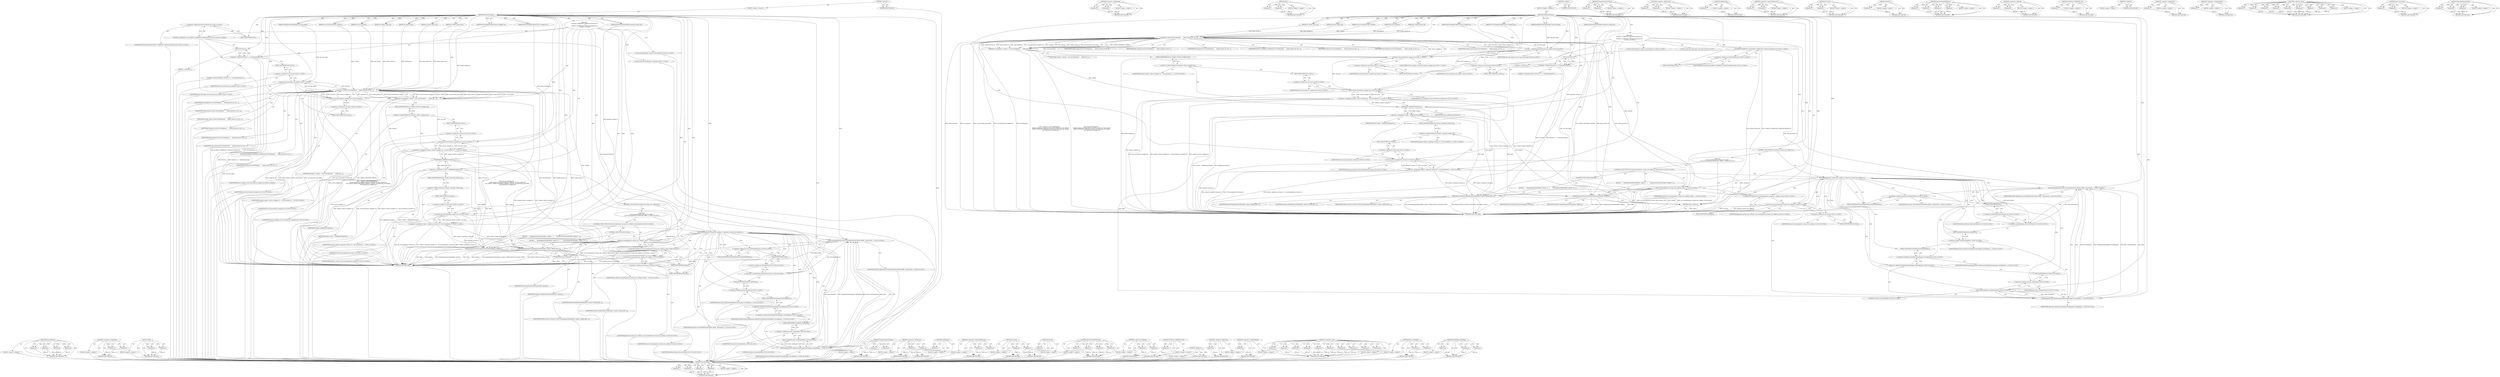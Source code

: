 digraph "FinalizeRequestFailed" {
vulnerable_233 [label=<(METHOD,base.BindOnce)>];
vulnerable_234 [label=<(PARAM,p1)>];
vulnerable_235 [label=<(PARAM,p2)>];
vulnerable_236 [label=<(PARAM,p3)>];
vulnerable_237 [label=<(PARAM,p4)>];
vulnerable_238 [label=<(BLOCK,&lt;empty&gt;,&lt;empty&gt;)>];
vulnerable_239 [label=<(METHOD_RETURN,ANY)>];
vulnerable_175 [label=<(METHOD,&lt;operator&gt;.assignment)>];
vulnerable_176 [label=<(PARAM,p1)>];
vulnerable_177 [label=<(PARAM,p2)>];
vulnerable_178 [label=<(BLOCK,&lt;empty&gt;,&lt;empty&gt;)>];
vulnerable_179 [label=<(METHOD_RETURN,ANY)>];
vulnerable_206 [label=<(METHOD,Run)>];
vulnerable_207 [label=<(PARAM,p1)>];
vulnerable_208 [label=<(PARAM,p2)>];
vulnerable_209 [label=<(BLOCK,&lt;empty&gt;,&lt;empty&gt;)>];
vulnerable_210 [label=<(METHOD_RETURN,ANY)>];
vulnerable_6 [label=<(METHOD,&lt;global&gt;)<SUB>1</SUB>>];
vulnerable_7 [label=<(BLOCK,&lt;empty&gt;,&lt;empty&gt;)<SUB>1</SUB>>];
vulnerable_8 [label=<(METHOD,GenerateStream)<SUB>1</SUB>>];
vulnerable_9 [label=<(PARAM,int render_process_id)<SUB>2</SUB>>];
vulnerable_10 [label=<(PARAM,int render_frame_id)<SUB>3</SUB>>];
vulnerable_11 [label=<(PARAM,int page_request_id)<SUB>4</SUB>>];
vulnerable_12 [label=<(PARAM,const StreamControls&amp; controls)<SUB>5</SUB>>];
vulnerable_13 [label=<(PARAM,MediaDeviceSaltAndOrigin salt_and_origin)<SUB>6</SUB>>];
vulnerable_14 [label=<(PARAM,bool user_gesture)<SUB>7</SUB>>];
vulnerable_15 [label=<(PARAM,GenerateStreamCallback generate_stream_cb)<SUB>8</SUB>>];
vulnerable_16 [label=<(PARAM,DeviceStoppedCallback device_stopped_cb)<SUB>9</SUB>>];
vulnerable_17 [label=<(PARAM,DeviceChangedCallback device_changed_cb)<SUB>10</SUB>>];
vulnerable_18 [label="<(BLOCK,{
  DCHECK_CURRENTLY_ON(BrowserThread::IO);
   ...,{
  DCHECK_CURRENTLY_ON(BrowserThread::IO);
   ...)<SUB>10</SUB>>"];
vulnerable_19 [label="<(DCHECK_CURRENTLY_ON,DCHECK_CURRENTLY_ON(BrowserThread::IO))<SUB>11</SUB>>"];
vulnerable_20 [label="<(&lt;operator&gt;.fieldAccess,BrowserThread::IO)<SUB>11</SUB>>"];
vulnerable_21 [label="<(IDENTIFIER,BrowserThread,DCHECK_CURRENTLY_ON(BrowserThread::IO))<SUB>11</SUB>>"];
vulnerable_22 [label=<(FIELD_IDENTIFIER,IO,IO)<SUB>11</SUB>>];
vulnerable_23 [label=<(&lt;operator&gt;.shiftLeft,DVLOG(1) &lt;&lt; &quot;GenerateStream()&quot;)<SUB>12</SUB>>];
vulnerable_24 [label=<(DVLOG,DVLOG(1))<SUB>12</SUB>>];
vulnerable_25 [label=<(LITERAL,1,DVLOG(1))<SUB>12</SUB>>];
vulnerable_26 [label=<(LITERAL,&quot;GenerateStream()&quot;,DVLOG(1) &lt;&lt; &quot;GenerateStream()&quot;)<SUB>12</SUB>>];
vulnerable_27 [label="<(LOCAL,DeviceRequest* request: DeviceRequest*)<SUB>14</SUB>>"];
vulnerable_28 [label=<(&lt;operator&gt;.assignment,* request = new DeviceRequest(
      render_pro...)<SUB>14</SUB>>];
vulnerable_29 [label=<(IDENTIFIER,request,* request = new DeviceRequest(
      render_pro...)<SUB>14</SUB>>];
vulnerable_30 [label=<(&lt;operator&gt;.new,new DeviceRequest(
      render_process_id, ren...)<SUB>14</SUB>>];
vulnerable_31 [label=<(IDENTIFIER,DeviceRequest,new DeviceRequest(
      render_process_id, ren...)<SUB>14</SUB>>];
vulnerable_32 [label=<(IDENTIFIER,render_process_id,new DeviceRequest(
      render_process_id, ren...)<SUB>15</SUB>>];
vulnerable_33 [label=<(IDENTIFIER,render_frame_id,new DeviceRequest(
      render_process_id, ren...)<SUB>15</SUB>>];
vulnerable_34 [label=<(IDENTIFIER,page_request_id,new DeviceRequest(
      render_process_id, ren...)<SUB>15</SUB>>];
vulnerable_35 [label=<(IDENTIFIER,user_gesture,new DeviceRequest(
      render_process_id, ren...)<SUB>15</SUB>>];
vulnerable_36 [label=<(IDENTIFIER,MEDIA_GENERATE_STREAM,new DeviceRequest(
      render_process_id, ren...)<SUB>16</SUB>>];
vulnerable_37 [label=<(IDENTIFIER,controls,new DeviceRequest(
      render_process_id, ren...)<SUB>16</SUB>>];
vulnerable_38 [label="<(std.move,std::move(salt_and_origin))<SUB>16</SUB>>"];
vulnerable_39 [label="<(&lt;operator&gt;.fieldAccess,std::move)<SUB>16</SUB>>"];
vulnerable_40 [label="<(IDENTIFIER,std,std::move(salt_and_origin))<SUB>16</SUB>>"];
vulnerable_41 [label=<(FIELD_IDENTIFIER,move,move)<SUB>16</SUB>>];
vulnerable_42 [label="<(IDENTIFIER,salt_and_origin,std::move(salt_and_origin))<SUB>16</SUB>>"];
vulnerable_43 [label="<(std.move,std::move(device_stopped_cb))<SUB>17</SUB>>"];
vulnerable_44 [label="<(&lt;operator&gt;.fieldAccess,std::move)<SUB>17</SUB>>"];
vulnerable_45 [label="<(IDENTIFIER,std,std::move(device_stopped_cb))<SUB>17</SUB>>"];
vulnerable_46 [label=<(FIELD_IDENTIFIER,move,move)<SUB>17</SUB>>];
vulnerable_47 [label="<(IDENTIFIER,device_stopped_cb,std::move(device_stopped_cb))<SUB>17</SUB>>"];
vulnerable_48 [label="<(&lt;operator&gt;.assignment,request-&gt;device_changed_cb = std::move(device_c...)<SUB>18</SUB>>"];
vulnerable_49 [label=<(&lt;operator&gt;.indirectFieldAccess,request-&gt;device_changed_cb)<SUB>18</SUB>>];
vulnerable_50 [label="<(IDENTIFIER,request,request-&gt;device_changed_cb = std::move(device_c...)<SUB>18</SUB>>"];
vulnerable_51 [label=<(FIELD_IDENTIFIER,device_changed_cb,device_changed_cb)<SUB>18</SUB>>];
vulnerable_52 [label="<(std.move,std::move(device_changed_cb))<SUB>18</SUB>>"];
vulnerable_53 [label="<(&lt;operator&gt;.fieldAccess,std::move)<SUB>18</SUB>>"];
vulnerable_54 [label="<(IDENTIFIER,std,std::move(device_changed_cb))<SUB>18</SUB>>"];
vulnerable_55 [label=<(FIELD_IDENTIFIER,move,move)<SUB>18</SUB>>];
vulnerable_56 [label="<(IDENTIFIER,device_changed_cb,std::move(device_changed_cb))<SUB>18</SUB>>"];
vulnerable_57 [label="<(LOCAL,const std.string label: std.string)<SUB>20</SUB>>"];
vulnerable_58 [label=<(&lt;operator&gt;.assignment,&amp; label = AddRequest(request))<SUB>20</SUB>>];
vulnerable_59 [label=<(IDENTIFIER,label,&amp; label = AddRequest(request))<SUB>20</SUB>>];
vulnerable_60 [label=<(AddRequest,AddRequest(request))<SUB>20</SUB>>];
vulnerable_61 [label=<(IDENTIFIER,request,AddRequest(request))<SUB>20</SUB>>];
vulnerable_62 [label="<(&lt;operator&gt;.assignment,request-&gt;generate_stream_cb = std::move(generat...)<SUB>22</SUB>>"];
vulnerable_63 [label=<(&lt;operator&gt;.indirectFieldAccess,request-&gt;generate_stream_cb)<SUB>22</SUB>>];
vulnerable_64 [label="<(IDENTIFIER,request,request-&gt;generate_stream_cb = std::move(generat...)<SUB>22</SUB>>"];
vulnerable_65 [label=<(FIELD_IDENTIFIER,generate_stream_cb,generate_stream_cb)<SUB>22</SUB>>];
vulnerable_66 [label="<(std.move,std::move(generate_stream_cb))<SUB>22</SUB>>"];
vulnerable_67 [label="<(&lt;operator&gt;.fieldAccess,std::move)<SUB>22</SUB>>"];
vulnerable_68 [label="<(IDENTIFIER,std,std::move(generate_stream_cb))<SUB>22</SUB>>"];
vulnerable_69 [label=<(FIELD_IDENTIFIER,move,move)<SUB>22</SUB>>];
vulnerable_70 [label="<(IDENTIFIER,generate_stream_cb,std::move(generate_stream_cb))<SUB>22</SUB>>"];
vulnerable_71 [label=<(CONTROL_STRUCTURE,IF,if (generate_stream_test_callback_))<SUB>24</SUB>>];
vulnerable_72 [label=<(IDENTIFIER,generate_stream_test_callback_,if (generate_stream_test_callback_))<SUB>24</SUB>>];
vulnerable_73 [label="<(BLOCK,{
    if (std::move(generate_stream_test_callba...,{
    if (std::move(generate_stream_test_callba...)<SUB>24</SUB>>"];
vulnerable_74 [label="<(CONTROL_STRUCTURE,IF,if (std::move(generate_stream_test_callback_).Run(controls)))<SUB>25</SUB>>"];
vulnerable_75 [label="<(Run,std::move(generate_stream_test_callback_).Run(c...)<SUB>25</SUB>>"];
vulnerable_76 [label="<(&lt;operator&gt;.fieldAccess,std::move(generate_stream_test_callback_).Run)<SUB>25</SUB>>"];
vulnerable_77 [label="<(std.move,std::move(generate_stream_test_callback_))<SUB>25</SUB>>"];
vulnerable_78 [label="<(&lt;operator&gt;.fieldAccess,std::move)<SUB>25</SUB>>"];
vulnerable_79 [label="<(IDENTIFIER,std,std::move(generate_stream_test_callback_))<SUB>25</SUB>>"];
vulnerable_80 [label=<(FIELD_IDENTIFIER,move,move)<SUB>25</SUB>>];
vulnerable_81 [label="<(IDENTIFIER,generate_stream_test_callback_,std::move(generate_stream_test_callback_))<SUB>25</SUB>>"];
vulnerable_82 [label=<(FIELD_IDENTIFIER,Run,Run)<SUB>25</SUB>>];
vulnerable_83 [label="<(IDENTIFIER,controls,std::move(generate_stream_test_callback_).Run(c...)<SUB>25</SUB>>"];
vulnerable_84 [label=<(BLOCK,{
      FinalizeGenerateStream(label, request);...,{
      FinalizeGenerateStream(label, request);...)<SUB>25</SUB>>];
vulnerable_85 [label=<(FinalizeGenerateStream,FinalizeGenerateStream(label, request))<SUB>26</SUB>>];
vulnerable_86 [label=<(IDENTIFIER,label,FinalizeGenerateStream(label, request))<SUB>26</SUB>>];
vulnerable_87 [label=<(IDENTIFIER,request,FinalizeGenerateStream(label, request))<SUB>26</SUB>>];
vulnerable_88 [label=<(CONTROL_STRUCTURE,ELSE,else)<SUB>27</SUB>>];
vulnerable_89 [label=<(BLOCK,{
      FinalizeRequestFailed(label, request, M...,{
      FinalizeRequestFailed(label, request, M...)<SUB>27</SUB>>];
vulnerable_90 [label=<(FinalizeRequestFailed,FinalizeRequestFailed(label, request, MEDIA_DEV...)<SUB>28</SUB>>];
vulnerable_91 [label=<(IDENTIFIER,label,FinalizeRequestFailed(label, request, MEDIA_DEV...)<SUB>28</SUB>>];
vulnerable_92 [label=<(IDENTIFIER,request,FinalizeRequestFailed(label, request, MEDIA_DEV...)<SUB>28</SUB>>];
vulnerable_93 [label=<(IDENTIFIER,MEDIA_DEVICE_INVALID_STATE,FinalizeRequestFailed(label, request, MEDIA_DEV...)<SUB>28</SUB>>];
vulnerable_94 [label=<(RETURN,return;,return;)<SUB>30</SUB>>];
vulnerable_95 [label="<(base.PostTaskWithTraits,base::PostTaskWithTraits(FROM_HERE, {BrowserThr...)<SUB>33</SUB>>"];
vulnerable_96 [label="<(&lt;operator&gt;.fieldAccess,base::PostTaskWithTraits)<SUB>33</SUB>>"];
vulnerable_97 [label="<(IDENTIFIER,base,base::PostTaskWithTraits(FROM_HERE, {BrowserThr...)<SUB>33</SUB>>"];
vulnerable_98 [label=<(FIELD_IDENTIFIER,PostTaskWithTraits,PostTaskWithTraits)<SUB>33</SUB>>];
vulnerable_99 [label="<(IDENTIFIER,FROM_HERE,base::PostTaskWithTraits(FROM_HERE, {BrowserThr...)<SUB>33</SUB>>"];
vulnerable_100 [label="<(&lt;operator&gt;.arrayInitializer,{BrowserThread::IO})<SUB>33</SUB>>"];
vulnerable_101 [label="<(&lt;operator&gt;.fieldAccess,BrowserThread::IO)<SUB>33</SUB>>"];
vulnerable_102 [label="<(IDENTIFIER,BrowserThread,{BrowserThread::IO})<SUB>33</SUB>>"];
vulnerable_103 [label=<(FIELD_IDENTIFIER,IO,IO)<SUB>33</SUB>>];
vulnerable_104 [label="<(base.BindOnce,base::BindOnce(&amp;MediaStreamManager::SetUpReques...)<SUB>34</SUB>>"];
vulnerable_105 [label="<(&lt;operator&gt;.fieldAccess,base::BindOnce)<SUB>34</SUB>>"];
vulnerable_106 [label="<(IDENTIFIER,base,base::BindOnce(&amp;MediaStreamManager::SetUpReques...)<SUB>34</SUB>>"];
vulnerable_107 [label=<(FIELD_IDENTIFIER,BindOnce,BindOnce)<SUB>34</SUB>>];
vulnerable_108 [label="<(&lt;operator&gt;.addressOf,&amp;MediaStreamManager::SetUpRequest)<SUB>34</SUB>>"];
vulnerable_109 [label="<(&lt;operator&gt;.fieldAccess,MediaStreamManager::SetUpRequest)<SUB>34</SUB>>"];
vulnerable_110 [label="<(IDENTIFIER,MediaStreamManager,base::BindOnce(&amp;MediaStreamManager::SetUpReques...)<SUB>34</SUB>>"];
vulnerable_111 [label=<(FIELD_IDENTIFIER,SetUpRequest,SetUpRequest)<SUB>34</SUB>>];
vulnerable_112 [label="<(base.Unretained,base::Unretained(this))<SUB>35</SUB>>"];
vulnerable_113 [label="<(&lt;operator&gt;.fieldAccess,base::Unretained)<SUB>35</SUB>>"];
vulnerable_114 [label="<(IDENTIFIER,base,base::Unretained(this))<SUB>35</SUB>>"];
vulnerable_115 [label=<(FIELD_IDENTIFIER,Unretained,Unretained)<SUB>35</SUB>>];
vulnerable_116 [label="<(LITERAL,this,base::Unretained(this))<SUB>35</SUB>>"];
vulnerable_117 [label="<(IDENTIFIER,label,base::BindOnce(&amp;MediaStreamManager::SetUpReques...)<SUB>35</SUB>>"];
vulnerable_118 [label=<(METHOD_RETURN,void)<SUB>1</SUB>>];
vulnerable_120 [label=<(METHOD_RETURN,ANY)<SUB>1</SUB>>];
vulnerable_211 [label=<(METHOD,FinalizeGenerateStream)>];
vulnerable_212 [label=<(PARAM,p1)>];
vulnerable_213 [label=<(PARAM,p2)>];
vulnerable_214 [label=<(BLOCK,&lt;empty&gt;,&lt;empty&gt;)>];
vulnerable_215 [label=<(METHOD_RETURN,ANY)>];
vulnerable_161 [label=<(METHOD,&lt;operator&gt;.fieldAccess)>];
vulnerable_162 [label=<(PARAM,p1)>];
vulnerable_163 [label=<(PARAM,p2)>];
vulnerable_164 [label=<(BLOCK,&lt;empty&gt;,&lt;empty&gt;)>];
vulnerable_165 [label=<(METHOD_RETURN,ANY)>];
vulnerable_202 [label=<(METHOD,AddRequest)>];
vulnerable_203 [label=<(PARAM,p1)>];
vulnerable_204 [label=<(BLOCK,&lt;empty&gt;,&lt;empty&gt;)>];
vulnerable_205 [label=<(METHOD_RETURN,ANY)>];
vulnerable_197 [label=<(METHOD,&lt;operator&gt;.indirectFieldAccess)>];
vulnerable_198 [label=<(PARAM,p1)>];
vulnerable_199 [label=<(PARAM,p2)>];
vulnerable_200 [label=<(BLOCK,&lt;empty&gt;,&lt;empty&gt;)>];
vulnerable_201 [label=<(METHOD_RETURN,ANY)>];
vulnerable_192 [label=<(METHOD,std.move)>];
vulnerable_193 [label=<(PARAM,p1)>];
vulnerable_194 [label=<(PARAM,p2)>];
vulnerable_195 [label=<(BLOCK,&lt;empty&gt;,&lt;empty&gt;)>];
vulnerable_196 [label=<(METHOD_RETURN,ANY)>];
vulnerable_171 [label=<(METHOD,DVLOG)>];
vulnerable_172 [label=<(PARAM,p1)>];
vulnerable_173 [label=<(BLOCK,&lt;empty&gt;,&lt;empty&gt;)>];
vulnerable_174 [label=<(METHOD_RETURN,ANY)>];
vulnerable_222 [label=<(METHOD,base.PostTaskWithTraits)>];
vulnerable_223 [label=<(PARAM,p1)>];
vulnerable_224 [label=<(PARAM,p2)>];
vulnerable_225 [label=<(PARAM,p3)>];
vulnerable_226 [label=<(PARAM,p4)>];
vulnerable_227 [label=<(BLOCK,&lt;empty&gt;,&lt;empty&gt;)>];
vulnerable_228 [label=<(METHOD_RETURN,ANY)>];
vulnerable_166 [label=<(METHOD,&lt;operator&gt;.shiftLeft)>];
vulnerable_167 [label=<(PARAM,p1)>];
vulnerable_168 [label=<(PARAM,p2)>];
vulnerable_169 [label=<(BLOCK,&lt;empty&gt;,&lt;empty&gt;)>];
vulnerable_170 [label=<(METHOD_RETURN,ANY)>];
vulnerable_157 [label=<(METHOD,DCHECK_CURRENTLY_ON)>];
vulnerable_158 [label=<(PARAM,p1)>];
vulnerable_159 [label=<(BLOCK,&lt;empty&gt;,&lt;empty&gt;)>];
vulnerable_160 [label=<(METHOD_RETURN,ANY)>];
vulnerable_151 [label=<(METHOD,&lt;global&gt;)<SUB>1</SUB>>];
vulnerable_152 [label=<(BLOCK,&lt;empty&gt;,&lt;empty&gt;)>];
vulnerable_153 [label=<(METHOD_RETURN,ANY)>];
vulnerable_240 [label=<(METHOD,&lt;operator&gt;.addressOf)>];
vulnerable_241 [label=<(PARAM,p1)>];
vulnerable_242 [label=<(BLOCK,&lt;empty&gt;,&lt;empty&gt;)>];
vulnerable_243 [label=<(METHOD_RETURN,ANY)>];
vulnerable_229 [label=<(METHOD,&lt;operator&gt;.arrayInitializer)>];
vulnerable_230 [label=<(PARAM,p1)>];
vulnerable_231 [label=<(BLOCK,&lt;empty&gt;,&lt;empty&gt;)>];
vulnerable_232 [label=<(METHOD_RETURN,ANY)>];
vulnerable_180 [label=<(METHOD,&lt;operator&gt;.new)>];
vulnerable_181 [label=<(PARAM,p1)>];
vulnerable_182 [label=<(PARAM,p2)>];
vulnerable_183 [label=<(PARAM,p3)>];
vulnerable_184 [label=<(PARAM,p4)>];
vulnerable_185 [label=<(PARAM,p5)>];
vulnerable_186 [label=<(PARAM,p6)>];
vulnerable_187 [label=<(PARAM,p7)>];
vulnerable_188 [label=<(PARAM,p8)>];
vulnerable_189 [label=<(PARAM,p9)>];
vulnerable_190 [label=<(BLOCK,&lt;empty&gt;,&lt;empty&gt;)>];
vulnerable_191 [label=<(METHOD_RETURN,ANY)>];
vulnerable_244 [label=<(METHOD,base.Unretained)>];
vulnerable_245 [label=<(PARAM,p1)>];
vulnerable_246 [label=<(PARAM,p2)>];
vulnerable_247 [label=<(BLOCK,&lt;empty&gt;,&lt;empty&gt;)>];
vulnerable_248 [label=<(METHOD_RETURN,ANY)>];
vulnerable_216 [label=<(METHOD,FinalizeRequestFailed)>];
vulnerable_217 [label=<(PARAM,p1)>];
vulnerable_218 [label=<(PARAM,p2)>];
vulnerable_219 [label=<(PARAM,p3)>];
vulnerable_220 [label=<(BLOCK,&lt;empty&gt;,&lt;empty&gt;)>];
vulnerable_221 [label=<(METHOD_RETURN,ANY)>];
fixed_236 [label=<(METHOD,base.BindOnce)>];
fixed_237 [label=<(PARAM,p1)>];
fixed_238 [label=<(PARAM,p2)>];
fixed_239 [label=<(PARAM,p3)>];
fixed_240 [label=<(PARAM,p4)>];
fixed_241 [label=<(BLOCK,&lt;empty&gt;,&lt;empty&gt;)>];
fixed_242 [label=<(METHOD_RETURN,ANY)>];
fixed_177 [label=<(METHOD,&lt;operator&gt;.assignment)>];
fixed_178 [label=<(PARAM,p1)>];
fixed_179 [label=<(PARAM,p2)>];
fixed_180 [label=<(BLOCK,&lt;empty&gt;,&lt;empty&gt;)>];
fixed_181 [label=<(METHOD_RETURN,ANY)>];
fixed_209 [label=<(METHOD,Run)>];
fixed_210 [label=<(PARAM,p1)>];
fixed_211 [label=<(PARAM,p2)>];
fixed_212 [label=<(BLOCK,&lt;empty&gt;,&lt;empty&gt;)>];
fixed_213 [label=<(METHOD_RETURN,ANY)>];
fixed_6 [label=<(METHOD,&lt;global&gt;)<SUB>1</SUB>>];
fixed_7 [label=<(BLOCK,&lt;empty&gt;,&lt;empty&gt;)<SUB>1</SUB>>];
fixed_8 [label=<(METHOD,GenerateStream)<SUB>1</SUB>>];
fixed_9 [label=<(PARAM,int render_process_id)<SUB>2</SUB>>];
fixed_10 [label=<(PARAM,int render_frame_id)<SUB>3</SUB>>];
fixed_11 [label=<(PARAM,int requester_id)<SUB>4</SUB>>];
fixed_12 [label=<(PARAM,int page_request_id)<SUB>5</SUB>>];
fixed_13 [label=<(PARAM,const StreamControls&amp; controls)<SUB>6</SUB>>];
fixed_14 [label=<(PARAM,MediaDeviceSaltAndOrigin salt_and_origin)<SUB>7</SUB>>];
fixed_15 [label=<(PARAM,bool user_gesture)<SUB>8</SUB>>];
fixed_16 [label=<(PARAM,GenerateStreamCallback generate_stream_cb)<SUB>9</SUB>>];
fixed_17 [label=<(PARAM,DeviceStoppedCallback device_stopped_cb)<SUB>10</SUB>>];
fixed_18 [label=<(PARAM,DeviceChangedCallback device_changed_cb)<SUB>11</SUB>>];
fixed_19 [label="<(BLOCK,{
  DCHECK_CURRENTLY_ON(BrowserThread::IO);
   ...,{
  DCHECK_CURRENTLY_ON(BrowserThread::IO);
   ...)<SUB>11</SUB>>"];
fixed_20 [label="<(DCHECK_CURRENTLY_ON,DCHECK_CURRENTLY_ON(BrowserThread::IO))<SUB>12</SUB>>"];
fixed_21 [label="<(&lt;operator&gt;.fieldAccess,BrowserThread::IO)<SUB>12</SUB>>"];
fixed_22 [label="<(IDENTIFIER,BrowserThread,DCHECK_CURRENTLY_ON(BrowserThread::IO))<SUB>12</SUB>>"];
fixed_23 [label=<(FIELD_IDENTIFIER,IO,IO)<SUB>12</SUB>>];
fixed_24 [label=<(&lt;operator&gt;.shiftLeft,DVLOG(1) &lt;&lt; &quot;GenerateStream()&quot;)<SUB>13</SUB>>];
fixed_25 [label=<(DVLOG,DVLOG(1))<SUB>13</SUB>>];
fixed_26 [label=<(LITERAL,1,DVLOG(1))<SUB>13</SUB>>];
fixed_27 [label=<(LITERAL,&quot;GenerateStream()&quot;,DVLOG(1) &lt;&lt; &quot;GenerateStream()&quot;)<SUB>13</SUB>>];
fixed_28 [label="<(LOCAL,DeviceRequest* request: DeviceRequest*)<SUB>15</SUB>>"];
fixed_29 [label=<(&lt;operator&gt;.assignment,* request = new DeviceRequest(
      render_pro...)<SUB>15</SUB>>];
fixed_30 [label=<(IDENTIFIER,request,* request = new DeviceRequest(
      render_pro...)<SUB>15</SUB>>];
fixed_31 [label=<(&lt;operator&gt;.new,new DeviceRequest(
      render_process_id, ren...)<SUB>15</SUB>>];
fixed_32 [label=<(IDENTIFIER,DeviceRequest,new DeviceRequest(
      render_process_id, ren...)<SUB>15</SUB>>];
fixed_33 [label=<(IDENTIFIER,render_process_id,new DeviceRequest(
      render_process_id, ren...)<SUB>16</SUB>>];
fixed_34 [label=<(IDENTIFIER,render_frame_id,new DeviceRequest(
      render_process_id, ren...)<SUB>16</SUB>>];
fixed_35 [label=<(IDENTIFIER,requester_id,new DeviceRequest(
      render_process_id, ren...)<SUB>16</SUB>>];
fixed_36 [label=<(IDENTIFIER,page_request_id,new DeviceRequest(
      render_process_id, ren...)<SUB>16</SUB>>];
fixed_37 [label=<(IDENTIFIER,user_gesture,new DeviceRequest(
      render_process_id, ren...)<SUB>17</SUB>>];
fixed_38 [label=<(IDENTIFIER,MEDIA_GENERATE_STREAM,new DeviceRequest(
      render_process_id, ren...)<SUB>17</SUB>>];
fixed_39 [label=<(IDENTIFIER,controls,new DeviceRequest(
      render_process_id, ren...)<SUB>17</SUB>>];
fixed_40 [label="<(std.move,std::move(salt_and_origin))<SUB>17</SUB>>"];
fixed_41 [label="<(&lt;operator&gt;.fieldAccess,std::move)<SUB>17</SUB>>"];
fixed_42 [label="<(IDENTIFIER,std,std::move(salt_and_origin))<SUB>17</SUB>>"];
fixed_43 [label=<(FIELD_IDENTIFIER,move,move)<SUB>17</SUB>>];
fixed_44 [label="<(IDENTIFIER,salt_and_origin,std::move(salt_and_origin))<SUB>17</SUB>>"];
fixed_45 [label="<(std.move,std::move(device_stopped_cb))<SUB>18</SUB>>"];
fixed_46 [label="<(&lt;operator&gt;.fieldAccess,std::move)<SUB>18</SUB>>"];
fixed_47 [label="<(IDENTIFIER,std,std::move(device_stopped_cb))<SUB>18</SUB>>"];
fixed_48 [label=<(FIELD_IDENTIFIER,move,move)<SUB>18</SUB>>];
fixed_49 [label="<(IDENTIFIER,device_stopped_cb,std::move(device_stopped_cb))<SUB>18</SUB>>"];
fixed_50 [label="<(&lt;operator&gt;.assignment,request-&gt;device_changed_cb = std::move(device_c...)<SUB>19</SUB>>"];
fixed_51 [label=<(&lt;operator&gt;.indirectFieldAccess,request-&gt;device_changed_cb)<SUB>19</SUB>>];
fixed_52 [label="<(IDENTIFIER,request,request-&gt;device_changed_cb = std::move(device_c...)<SUB>19</SUB>>"];
fixed_53 [label=<(FIELD_IDENTIFIER,device_changed_cb,device_changed_cb)<SUB>19</SUB>>];
fixed_54 [label="<(std.move,std::move(device_changed_cb))<SUB>19</SUB>>"];
fixed_55 [label="<(&lt;operator&gt;.fieldAccess,std::move)<SUB>19</SUB>>"];
fixed_56 [label="<(IDENTIFIER,std,std::move(device_changed_cb))<SUB>19</SUB>>"];
fixed_57 [label=<(FIELD_IDENTIFIER,move,move)<SUB>19</SUB>>];
fixed_58 [label="<(IDENTIFIER,device_changed_cb,std::move(device_changed_cb))<SUB>19</SUB>>"];
fixed_59 [label="<(LOCAL,const std.string label: std.string)<SUB>21</SUB>>"];
fixed_60 [label=<(&lt;operator&gt;.assignment,&amp; label = AddRequest(request))<SUB>21</SUB>>];
fixed_61 [label=<(IDENTIFIER,label,&amp; label = AddRequest(request))<SUB>21</SUB>>];
fixed_62 [label=<(AddRequest,AddRequest(request))<SUB>21</SUB>>];
fixed_63 [label=<(IDENTIFIER,request,AddRequest(request))<SUB>21</SUB>>];
fixed_64 [label="<(&lt;operator&gt;.assignment,request-&gt;generate_stream_cb = std::move(generat...)<SUB>23</SUB>>"];
fixed_65 [label=<(&lt;operator&gt;.indirectFieldAccess,request-&gt;generate_stream_cb)<SUB>23</SUB>>];
fixed_66 [label="<(IDENTIFIER,request,request-&gt;generate_stream_cb = std::move(generat...)<SUB>23</SUB>>"];
fixed_67 [label=<(FIELD_IDENTIFIER,generate_stream_cb,generate_stream_cb)<SUB>23</SUB>>];
fixed_68 [label="<(std.move,std::move(generate_stream_cb))<SUB>23</SUB>>"];
fixed_69 [label="<(&lt;operator&gt;.fieldAccess,std::move)<SUB>23</SUB>>"];
fixed_70 [label="<(IDENTIFIER,std,std::move(generate_stream_cb))<SUB>23</SUB>>"];
fixed_71 [label=<(FIELD_IDENTIFIER,move,move)<SUB>23</SUB>>];
fixed_72 [label="<(IDENTIFIER,generate_stream_cb,std::move(generate_stream_cb))<SUB>23</SUB>>"];
fixed_73 [label=<(CONTROL_STRUCTURE,IF,if (generate_stream_test_callback_))<SUB>25</SUB>>];
fixed_74 [label=<(IDENTIFIER,generate_stream_test_callback_,if (generate_stream_test_callback_))<SUB>25</SUB>>];
fixed_75 [label="<(BLOCK,{
    if (std::move(generate_stream_test_callba...,{
    if (std::move(generate_stream_test_callba...)<SUB>25</SUB>>"];
fixed_76 [label="<(CONTROL_STRUCTURE,IF,if (std::move(generate_stream_test_callback_).Run(controls)))<SUB>26</SUB>>"];
fixed_77 [label="<(Run,std::move(generate_stream_test_callback_).Run(c...)<SUB>26</SUB>>"];
fixed_78 [label="<(&lt;operator&gt;.fieldAccess,std::move(generate_stream_test_callback_).Run)<SUB>26</SUB>>"];
fixed_79 [label="<(std.move,std::move(generate_stream_test_callback_))<SUB>26</SUB>>"];
fixed_80 [label="<(&lt;operator&gt;.fieldAccess,std::move)<SUB>26</SUB>>"];
fixed_81 [label="<(IDENTIFIER,std,std::move(generate_stream_test_callback_))<SUB>26</SUB>>"];
fixed_82 [label=<(FIELD_IDENTIFIER,move,move)<SUB>26</SUB>>];
fixed_83 [label="<(IDENTIFIER,generate_stream_test_callback_,std::move(generate_stream_test_callback_))<SUB>26</SUB>>"];
fixed_84 [label=<(FIELD_IDENTIFIER,Run,Run)<SUB>26</SUB>>];
fixed_85 [label="<(IDENTIFIER,controls,std::move(generate_stream_test_callback_).Run(c...)<SUB>26</SUB>>"];
fixed_86 [label=<(BLOCK,{
      FinalizeGenerateStream(label, request);...,{
      FinalizeGenerateStream(label, request);...)<SUB>26</SUB>>];
fixed_87 [label=<(FinalizeGenerateStream,FinalizeGenerateStream(label, request))<SUB>27</SUB>>];
fixed_88 [label=<(IDENTIFIER,label,FinalizeGenerateStream(label, request))<SUB>27</SUB>>];
fixed_89 [label=<(IDENTIFIER,request,FinalizeGenerateStream(label, request))<SUB>27</SUB>>];
fixed_90 [label=<(CONTROL_STRUCTURE,ELSE,else)<SUB>28</SUB>>];
fixed_91 [label=<(BLOCK,{
      FinalizeRequestFailed(label, request, M...,{
      FinalizeRequestFailed(label, request, M...)<SUB>28</SUB>>];
fixed_92 [label=<(FinalizeRequestFailed,FinalizeRequestFailed(label, request, MEDIA_DEV...)<SUB>29</SUB>>];
fixed_93 [label=<(IDENTIFIER,label,FinalizeRequestFailed(label, request, MEDIA_DEV...)<SUB>29</SUB>>];
fixed_94 [label=<(IDENTIFIER,request,FinalizeRequestFailed(label, request, MEDIA_DEV...)<SUB>29</SUB>>];
fixed_95 [label=<(IDENTIFIER,MEDIA_DEVICE_INVALID_STATE,FinalizeRequestFailed(label, request, MEDIA_DEV...)<SUB>29</SUB>>];
fixed_96 [label=<(RETURN,return;,return;)<SUB>31</SUB>>];
fixed_97 [label="<(base.PostTaskWithTraits,base::PostTaskWithTraits(FROM_HERE, {BrowserThr...)<SUB>34</SUB>>"];
fixed_98 [label="<(&lt;operator&gt;.fieldAccess,base::PostTaskWithTraits)<SUB>34</SUB>>"];
fixed_99 [label="<(IDENTIFIER,base,base::PostTaskWithTraits(FROM_HERE, {BrowserThr...)<SUB>34</SUB>>"];
fixed_100 [label=<(FIELD_IDENTIFIER,PostTaskWithTraits,PostTaskWithTraits)<SUB>34</SUB>>];
fixed_101 [label="<(IDENTIFIER,FROM_HERE,base::PostTaskWithTraits(FROM_HERE, {BrowserThr...)<SUB>34</SUB>>"];
fixed_102 [label="<(&lt;operator&gt;.arrayInitializer,{BrowserThread::IO})<SUB>34</SUB>>"];
fixed_103 [label="<(&lt;operator&gt;.fieldAccess,BrowserThread::IO)<SUB>34</SUB>>"];
fixed_104 [label="<(IDENTIFIER,BrowserThread,{BrowserThread::IO})<SUB>34</SUB>>"];
fixed_105 [label=<(FIELD_IDENTIFIER,IO,IO)<SUB>34</SUB>>];
fixed_106 [label="<(base.BindOnce,base::BindOnce(&amp;MediaStreamManager::SetUpReques...)<SUB>35</SUB>>"];
fixed_107 [label="<(&lt;operator&gt;.fieldAccess,base::BindOnce)<SUB>35</SUB>>"];
fixed_108 [label="<(IDENTIFIER,base,base::BindOnce(&amp;MediaStreamManager::SetUpReques...)<SUB>35</SUB>>"];
fixed_109 [label=<(FIELD_IDENTIFIER,BindOnce,BindOnce)<SUB>35</SUB>>];
fixed_110 [label="<(&lt;operator&gt;.addressOf,&amp;MediaStreamManager::SetUpRequest)<SUB>35</SUB>>"];
fixed_111 [label="<(&lt;operator&gt;.fieldAccess,MediaStreamManager::SetUpRequest)<SUB>35</SUB>>"];
fixed_112 [label="<(IDENTIFIER,MediaStreamManager,base::BindOnce(&amp;MediaStreamManager::SetUpReques...)<SUB>35</SUB>>"];
fixed_113 [label=<(FIELD_IDENTIFIER,SetUpRequest,SetUpRequest)<SUB>35</SUB>>];
fixed_114 [label="<(base.Unretained,base::Unretained(this))<SUB>36</SUB>>"];
fixed_115 [label="<(&lt;operator&gt;.fieldAccess,base::Unretained)<SUB>36</SUB>>"];
fixed_116 [label="<(IDENTIFIER,base,base::Unretained(this))<SUB>36</SUB>>"];
fixed_117 [label=<(FIELD_IDENTIFIER,Unretained,Unretained)<SUB>36</SUB>>];
fixed_118 [label="<(LITERAL,this,base::Unretained(this))<SUB>36</SUB>>"];
fixed_119 [label="<(IDENTIFIER,label,base::BindOnce(&amp;MediaStreamManager::SetUpReques...)<SUB>36</SUB>>"];
fixed_120 [label=<(METHOD_RETURN,void)<SUB>1</SUB>>];
fixed_122 [label=<(METHOD_RETURN,ANY)<SUB>1</SUB>>];
fixed_214 [label=<(METHOD,FinalizeGenerateStream)>];
fixed_215 [label=<(PARAM,p1)>];
fixed_216 [label=<(PARAM,p2)>];
fixed_217 [label=<(BLOCK,&lt;empty&gt;,&lt;empty&gt;)>];
fixed_218 [label=<(METHOD_RETURN,ANY)>];
fixed_163 [label=<(METHOD,&lt;operator&gt;.fieldAccess)>];
fixed_164 [label=<(PARAM,p1)>];
fixed_165 [label=<(PARAM,p2)>];
fixed_166 [label=<(BLOCK,&lt;empty&gt;,&lt;empty&gt;)>];
fixed_167 [label=<(METHOD_RETURN,ANY)>];
fixed_205 [label=<(METHOD,AddRequest)>];
fixed_206 [label=<(PARAM,p1)>];
fixed_207 [label=<(BLOCK,&lt;empty&gt;,&lt;empty&gt;)>];
fixed_208 [label=<(METHOD_RETURN,ANY)>];
fixed_200 [label=<(METHOD,&lt;operator&gt;.indirectFieldAccess)>];
fixed_201 [label=<(PARAM,p1)>];
fixed_202 [label=<(PARAM,p2)>];
fixed_203 [label=<(BLOCK,&lt;empty&gt;,&lt;empty&gt;)>];
fixed_204 [label=<(METHOD_RETURN,ANY)>];
fixed_195 [label=<(METHOD,std.move)>];
fixed_196 [label=<(PARAM,p1)>];
fixed_197 [label=<(PARAM,p2)>];
fixed_198 [label=<(BLOCK,&lt;empty&gt;,&lt;empty&gt;)>];
fixed_199 [label=<(METHOD_RETURN,ANY)>];
fixed_173 [label=<(METHOD,DVLOG)>];
fixed_174 [label=<(PARAM,p1)>];
fixed_175 [label=<(BLOCK,&lt;empty&gt;,&lt;empty&gt;)>];
fixed_176 [label=<(METHOD_RETURN,ANY)>];
fixed_225 [label=<(METHOD,base.PostTaskWithTraits)>];
fixed_226 [label=<(PARAM,p1)>];
fixed_227 [label=<(PARAM,p2)>];
fixed_228 [label=<(PARAM,p3)>];
fixed_229 [label=<(PARAM,p4)>];
fixed_230 [label=<(BLOCK,&lt;empty&gt;,&lt;empty&gt;)>];
fixed_231 [label=<(METHOD_RETURN,ANY)>];
fixed_168 [label=<(METHOD,&lt;operator&gt;.shiftLeft)>];
fixed_169 [label=<(PARAM,p1)>];
fixed_170 [label=<(PARAM,p2)>];
fixed_171 [label=<(BLOCK,&lt;empty&gt;,&lt;empty&gt;)>];
fixed_172 [label=<(METHOD_RETURN,ANY)>];
fixed_159 [label=<(METHOD,DCHECK_CURRENTLY_ON)>];
fixed_160 [label=<(PARAM,p1)>];
fixed_161 [label=<(BLOCK,&lt;empty&gt;,&lt;empty&gt;)>];
fixed_162 [label=<(METHOD_RETURN,ANY)>];
fixed_153 [label=<(METHOD,&lt;global&gt;)<SUB>1</SUB>>];
fixed_154 [label=<(BLOCK,&lt;empty&gt;,&lt;empty&gt;)>];
fixed_155 [label=<(METHOD_RETURN,ANY)>];
fixed_243 [label=<(METHOD,&lt;operator&gt;.addressOf)>];
fixed_244 [label=<(PARAM,p1)>];
fixed_245 [label=<(BLOCK,&lt;empty&gt;,&lt;empty&gt;)>];
fixed_246 [label=<(METHOD_RETURN,ANY)>];
fixed_232 [label=<(METHOD,&lt;operator&gt;.arrayInitializer)>];
fixed_233 [label=<(PARAM,p1)>];
fixed_234 [label=<(BLOCK,&lt;empty&gt;,&lt;empty&gt;)>];
fixed_235 [label=<(METHOD_RETURN,ANY)>];
fixed_182 [label=<(METHOD,&lt;operator&gt;.new)>];
fixed_183 [label=<(PARAM,p1)>];
fixed_184 [label=<(PARAM,p2)>];
fixed_185 [label=<(PARAM,p3)>];
fixed_186 [label=<(PARAM,p4)>];
fixed_187 [label=<(PARAM,p5)>];
fixed_188 [label=<(PARAM,p6)>];
fixed_189 [label=<(PARAM,p7)>];
fixed_190 [label=<(PARAM,p8)>];
fixed_191 [label=<(PARAM,p9)>];
fixed_192 [label=<(PARAM,p10)>];
fixed_193 [label=<(BLOCK,&lt;empty&gt;,&lt;empty&gt;)>];
fixed_194 [label=<(METHOD_RETURN,ANY)>];
fixed_247 [label=<(METHOD,base.Unretained)>];
fixed_248 [label=<(PARAM,p1)>];
fixed_249 [label=<(PARAM,p2)>];
fixed_250 [label=<(BLOCK,&lt;empty&gt;,&lt;empty&gt;)>];
fixed_251 [label=<(METHOD_RETURN,ANY)>];
fixed_219 [label=<(METHOD,FinalizeRequestFailed)>];
fixed_220 [label=<(PARAM,p1)>];
fixed_221 [label=<(PARAM,p2)>];
fixed_222 [label=<(PARAM,p3)>];
fixed_223 [label=<(BLOCK,&lt;empty&gt;,&lt;empty&gt;)>];
fixed_224 [label=<(METHOD_RETURN,ANY)>];
vulnerable_233 -> vulnerable_234  [key=0, label="AST: "];
vulnerable_233 -> vulnerable_234  [key=1, label="DDG: "];
vulnerable_233 -> vulnerable_238  [key=0, label="AST: "];
vulnerable_233 -> vulnerable_235  [key=0, label="AST: "];
vulnerable_233 -> vulnerable_235  [key=1, label="DDG: "];
vulnerable_233 -> vulnerable_239  [key=0, label="AST: "];
vulnerable_233 -> vulnerable_239  [key=1, label="CFG: "];
vulnerable_233 -> vulnerable_236  [key=0, label="AST: "];
vulnerable_233 -> vulnerable_236  [key=1, label="DDG: "];
vulnerable_233 -> vulnerable_237  [key=0, label="AST: "];
vulnerable_233 -> vulnerable_237  [key=1, label="DDG: "];
vulnerable_234 -> vulnerable_239  [key=0, label="DDG: p1"];
vulnerable_235 -> vulnerable_239  [key=0, label="DDG: p2"];
vulnerable_236 -> vulnerable_239  [key=0, label="DDG: p3"];
vulnerable_237 -> vulnerable_239  [key=0, label="DDG: p4"];
vulnerable_175 -> vulnerable_176  [key=0, label="AST: "];
vulnerable_175 -> vulnerable_176  [key=1, label="DDG: "];
vulnerable_175 -> vulnerable_178  [key=0, label="AST: "];
vulnerable_175 -> vulnerable_177  [key=0, label="AST: "];
vulnerable_175 -> vulnerable_177  [key=1, label="DDG: "];
vulnerable_175 -> vulnerable_179  [key=0, label="AST: "];
vulnerable_175 -> vulnerable_179  [key=1, label="CFG: "];
vulnerable_176 -> vulnerable_179  [key=0, label="DDG: p1"];
vulnerable_177 -> vulnerable_179  [key=0, label="DDG: p2"];
vulnerable_206 -> vulnerable_207  [key=0, label="AST: "];
vulnerable_206 -> vulnerable_207  [key=1, label="DDG: "];
vulnerable_206 -> vulnerable_209  [key=0, label="AST: "];
vulnerable_206 -> vulnerable_208  [key=0, label="AST: "];
vulnerable_206 -> vulnerable_208  [key=1, label="DDG: "];
vulnerable_206 -> vulnerable_210  [key=0, label="AST: "];
vulnerable_206 -> vulnerable_210  [key=1, label="CFG: "];
vulnerable_207 -> vulnerable_210  [key=0, label="DDG: p1"];
vulnerable_208 -> vulnerable_210  [key=0, label="DDG: p2"];
vulnerable_6 -> vulnerable_7  [key=0, label="AST: "];
vulnerable_6 -> vulnerable_120  [key=0, label="AST: "];
vulnerable_6 -> vulnerable_120  [key=1, label="CFG: "];
vulnerable_7 -> vulnerable_8  [key=0, label="AST: "];
vulnerable_8 -> vulnerable_9  [key=0, label="AST: "];
vulnerable_8 -> vulnerable_9  [key=1, label="DDG: "];
vulnerable_8 -> vulnerable_10  [key=0, label="AST: "];
vulnerable_8 -> vulnerable_10  [key=1, label="DDG: "];
vulnerable_8 -> vulnerable_11  [key=0, label="AST: "];
vulnerable_8 -> vulnerable_11  [key=1, label="DDG: "];
vulnerable_8 -> vulnerable_12  [key=0, label="AST: "];
vulnerable_8 -> vulnerable_12  [key=1, label="DDG: "];
vulnerable_8 -> vulnerable_13  [key=0, label="AST: "];
vulnerable_8 -> vulnerable_13  [key=1, label="DDG: "];
vulnerable_8 -> vulnerable_14  [key=0, label="AST: "];
vulnerable_8 -> vulnerable_14  [key=1, label="DDG: "];
vulnerable_8 -> vulnerable_15  [key=0, label="AST: "];
vulnerable_8 -> vulnerable_15  [key=1, label="DDG: "];
vulnerable_8 -> vulnerable_16  [key=0, label="AST: "];
vulnerable_8 -> vulnerable_16  [key=1, label="DDG: "];
vulnerable_8 -> vulnerable_17  [key=0, label="AST: "];
vulnerable_8 -> vulnerable_17  [key=1, label="DDG: "];
vulnerable_8 -> vulnerable_18  [key=0, label="AST: "];
vulnerable_8 -> vulnerable_118  [key=0, label="AST: "];
vulnerable_8 -> vulnerable_22  [key=0, label="CFG: "];
vulnerable_8 -> vulnerable_23  [key=0, label="DDG: "];
vulnerable_8 -> vulnerable_72  [key=0, label="DDG: "];
vulnerable_8 -> vulnerable_95  [key=0, label="DDG: "];
vulnerable_8 -> vulnerable_24  [key=0, label="DDG: "];
vulnerable_8 -> vulnerable_30  [key=0, label="DDG: "];
vulnerable_8 -> vulnerable_52  [key=0, label="DDG: "];
vulnerable_8 -> vulnerable_60  [key=0, label="DDG: "];
vulnerable_8 -> vulnerable_66  [key=0, label="DDG: "];
vulnerable_8 -> vulnerable_94  [key=0, label="DDG: "];
vulnerable_8 -> vulnerable_104  [key=0, label="DDG: "];
vulnerable_8 -> vulnerable_38  [key=0, label="DDG: "];
vulnerable_8 -> vulnerable_43  [key=0, label="DDG: "];
vulnerable_8 -> vulnerable_112  [key=0, label="DDG: "];
vulnerable_8 -> vulnerable_75  [key=0, label="DDG: "];
vulnerable_8 -> vulnerable_85  [key=0, label="DDG: "];
vulnerable_8 -> vulnerable_77  [key=0, label="DDG: "];
vulnerable_8 -> vulnerable_90  [key=0, label="DDG: "];
vulnerable_9 -> vulnerable_30  [key=0, label="DDG: render_process_id"];
vulnerable_10 -> vulnerable_30  [key=0, label="DDG: render_frame_id"];
vulnerable_11 -> vulnerable_30  [key=0, label="DDG: page_request_id"];
vulnerable_12 -> vulnerable_30  [key=0, label="DDG: controls"];
vulnerable_13 -> vulnerable_38  [key=0, label="DDG: salt_and_origin"];
vulnerable_14 -> vulnerable_30  [key=0, label="DDG: user_gesture"];
vulnerable_15 -> vulnerable_66  [key=0, label="DDG: generate_stream_cb"];
vulnerable_16 -> vulnerable_43  [key=0, label="DDG: device_stopped_cb"];
vulnerable_17 -> vulnerable_52  [key=0, label="DDG: device_changed_cb"];
vulnerable_18 -> vulnerable_19  [key=0, label="AST: "];
vulnerable_18 -> vulnerable_23  [key=0, label="AST: "];
vulnerable_18 -> vulnerable_27  [key=0, label="AST: "];
vulnerable_18 -> vulnerable_28  [key=0, label="AST: "];
vulnerable_18 -> vulnerable_48  [key=0, label="AST: "];
vulnerable_18 -> vulnerable_57  [key=0, label="AST: "];
vulnerable_18 -> vulnerable_58  [key=0, label="AST: "];
vulnerable_18 -> vulnerable_62  [key=0, label="AST: "];
vulnerable_18 -> vulnerable_71  [key=0, label="AST: "];
vulnerable_18 -> vulnerable_95  [key=0, label="AST: "];
vulnerable_19 -> vulnerable_20  [key=0, label="AST: "];
vulnerable_19 -> vulnerable_24  [key=0, label="CFG: "];
vulnerable_19 -> vulnerable_118  [key=0, label="DDG: BrowserThread::IO"];
vulnerable_19 -> vulnerable_118  [key=1, label="DDG: DCHECK_CURRENTLY_ON(BrowserThread::IO)"];
vulnerable_19 -> vulnerable_100  [key=0, label="DDG: BrowserThread::IO"];
vulnerable_20 -> vulnerable_21  [key=0, label="AST: "];
vulnerable_20 -> vulnerable_22  [key=0, label="AST: "];
vulnerable_20 -> vulnerable_19  [key=0, label="CFG: "];
vulnerable_22 -> vulnerable_20  [key=0, label="CFG: "];
vulnerable_23 -> vulnerable_24  [key=0, label="AST: "];
vulnerable_23 -> vulnerable_26  [key=0, label="AST: "];
vulnerable_23 -> vulnerable_41  [key=0, label="CFG: "];
vulnerable_23 -> vulnerable_118  [key=0, label="DDG: DVLOG(1)"];
vulnerable_23 -> vulnerable_118  [key=1, label="DDG: DVLOG(1) &lt;&lt; &quot;GenerateStream()&quot;"];
vulnerable_24 -> vulnerable_25  [key=0, label="AST: "];
vulnerable_24 -> vulnerable_23  [key=0, label="CFG: "];
vulnerable_24 -> vulnerable_23  [key=1, label="DDG: 1"];
vulnerable_28 -> vulnerable_29  [key=0, label="AST: "];
vulnerable_28 -> vulnerable_30  [key=0, label="AST: "];
vulnerable_28 -> vulnerable_51  [key=0, label="CFG: "];
vulnerable_28 -> vulnerable_118  [key=0, label="DDG: new DeviceRequest(
      render_process_id, render_frame_id, page_request_id, user_gesture,
      MEDIA_GENERATE_STREAM, controls, std::move(salt_and_origin),
       std::move(device_stopped_cb))"];
vulnerable_28 -> vulnerable_118  [key=1, label="DDG: * request = new DeviceRequest(
      render_process_id, render_frame_id, page_request_id, user_gesture,
      MEDIA_GENERATE_STREAM, controls, std::move(salt_and_origin),
       std::move(device_stopped_cb))"];
vulnerable_28 -> vulnerable_60  [key=0, label="DDG: request"];
vulnerable_30 -> vulnerable_31  [key=0, label="AST: "];
vulnerable_30 -> vulnerable_32  [key=0, label="AST: "];
vulnerable_30 -> vulnerable_33  [key=0, label="AST: "];
vulnerable_30 -> vulnerable_34  [key=0, label="AST: "];
vulnerable_30 -> vulnerable_35  [key=0, label="AST: "];
vulnerable_30 -> vulnerable_36  [key=0, label="AST: "];
vulnerable_30 -> vulnerable_37  [key=0, label="AST: "];
vulnerable_30 -> vulnerable_38  [key=0, label="AST: "];
vulnerable_30 -> vulnerable_43  [key=0, label="AST: "];
vulnerable_30 -> vulnerable_28  [key=0, label="CFG: "];
vulnerable_30 -> vulnerable_28  [key=1, label="DDG: MEDIA_GENERATE_STREAM"];
vulnerable_30 -> vulnerable_28  [key=2, label="DDG: render_process_id"];
vulnerable_30 -> vulnerable_28  [key=3, label="DDG: page_request_id"];
vulnerable_30 -> vulnerable_28  [key=4, label="DDG: DeviceRequest"];
vulnerable_30 -> vulnerable_28  [key=5, label="DDG: std::move(device_stopped_cb)"];
vulnerable_30 -> vulnerable_28  [key=6, label="DDG: controls"];
vulnerable_30 -> vulnerable_28  [key=7, label="DDG: user_gesture"];
vulnerable_30 -> vulnerable_28  [key=8, label="DDG: render_frame_id"];
vulnerable_30 -> vulnerable_28  [key=9, label="DDG: std::move(salt_and_origin)"];
vulnerable_30 -> vulnerable_118  [key=0, label="DDG: DeviceRequest"];
vulnerable_30 -> vulnerable_118  [key=1, label="DDG: render_process_id"];
vulnerable_30 -> vulnerable_118  [key=2, label="DDG: render_frame_id"];
vulnerable_30 -> vulnerable_118  [key=3, label="DDG: page_request_id"];
vulnerable_30 -> vulnerable_118  [key=4, label="DDG: user_gesture"];
vulnerable_30 -> vulnerable_118  [key=5, label="DDG: std::move(salt_and_origin)"];
vulnerable_30 -> vulnerable_118  [key=6, label="DDG: std::move(device_stopped_cb)"];
vulnerable_30 -> vulnerable_118  [key=7, label="DDG: MEDIA_GENERATE_STREAM"];
vulnerable_30 -> vulnerable_75  [key=0, label="DDG: controls"];
vulnerable_38 -> vulnerable_39  [key=0, label="AST: "];
vulnerable_38 -> vulnerable_42  [key=0, label="AST: "];
vulnerable_38 -> vulnerable_46  [key=0, label="CFG: "];
vulnerable_38 -> vulnerable_118  [key=0, label="DDG: salt_and_origin"];
vulnerable_38 -> vulnerable_30  [key=0, label="DDG: std::move"];
vulnerable_38 -> vulnerable_30  [key=1, label="DDG: salt_and_origin"];
vulnerable_38 -> vulnerable_43  [key=0, label="DDG: std::move"];
vulnerable_39 -> vulnerable_40  [key=0, label="AST: "];
vulnerable_39 -> vulnerable_41  [key=0, label="AST: "];
vulnerable_39 -> vulnerable_38  [key=0, label="CFG: "];
vulnerable_41 -> vulnerable_39  [key=0, label="CFG: "];
vulnerable_43 -> vulnerable_44  [key=0, label="AST: "];
vulnerable_43 -> vulnerable_47  [key=0, label="AST: "];
vulnerable_43 -> vulnerable_30  [key=0, label="CFG: "];
vulnerable_43 -> vulnerable_30  [key=1, label="DDG: std::move"];
vulnerable_43 -> vulnerable_30  [key=2, label="DDG: device_stopped_cb"];
vulnerable_43 -> vulnerable_118  [key=0, label="DDG: device_stopped_cb"];
vulnerable_43 -> vulnerable_52  [key=0, label="DDG: std::move"];
vulnerable_44 -> vulnerable_45  [key=0, label="AST: "];
vulnerable_44 -> vulnerable_46  [key=0, label="AST: "];
vulnerable_44 -> vulnerable_43  [key=0, label="CFG: "];
vulnerable_46 -> vulnerable_44  [key=0, label="CFG: "];
vulnerable_48 -> vulnerable_49  [key=0, label="AST: "];
vulnerable_48 -> vulnerable_52  [key=0, label="AST: "];
vulnerable_48 -> vulnerable_60  [key=0, label="CFG: "];
vulnerable_48 -> vulnerable_60  [key=1, label="DDG: request-&gt;device_changed_cb"];
vulnerable_48 -> vulnerable_118  [key=0, label="DDG: request-&gt;device_changed_cb"];
vulnerable_48 -> vulnerable_118  [key=1, label="DDG: std::move(device_changed_cb)"];
vulnerable_48 -> vulnerable_118  [key=2, label="DDG: request-&gt;device_changed_cb = std::move(device_changed_cb)"];
vulnerable_48 -> vulnerable_85  [key=0, label="DDG: request-&gt;device_changed_cb"];
vulnerable_48 -> vulnerable_90  [key=0, label="DDG: request-&gt;device_changed_cb"];
vulnerable_49 -> vulnerable_50  [key=0, label="AST: "];
vulnerable_49 -> vulnerable_51  [key=0, label="AST: "];
vulnerable_49 -> vulnerable_55  [key=0, label="CFG: "];
vulnerable_51 -> vulnerable_49  [key=0, label="CFG: "];
vulnerable_52 -> vulnerable_53  [key=0, label="AST: "];
vulnerable_52 -> vulnerable_56  [key=0, label="AST: "];
vulnerable_52 -> vulnerable_48  [key=0, label="CFG: "];
vulnerable_52 -> vulnerable_48  [key=1, label="DDG: std::move"];
vulnerable_52 -> vulnerable_48  [key=2, label="DDG: device_changed_cb"];
vulnerable_52 -> vulnerable_118  [key=0, label="DDG: device_changed_cb"];
vulnerable_52 -> vulnerable_66  [key=0, label="DDG: std::move"];
vulnerable_53 -> vulnerable_54  [key=0, label="AST: "];
vulnerable_53 -> vulnerable_55  [key=0, label="AST: "];
vulnerable_53 -> vulnerable_52  [key=0, label="CFG: "];
vulnerable_55 -> vulnerable_53  [key=0, label="CFG: "];
vulnerable_58 -> vulnerable_59  [key=0, label="AST: "];
vulnerable_58 -> vulnerable_60  [key=0, label="AST: "];
vulnerable_58 -> vulnerable_65  [key=0, label="CFG: "];
vulnerable_58 -> vulnerable_118  [key=0, label="DDG: AddRequest(request)"];
vulnerable_58 -> vulnerable_118  [key=1, label="DDG: &amp; label = AddRequest(request)"];
vulnerable_58 -> vulnerable_104  [key=0, label="DDG: label"];
vulnerable_58 -> vulnerable_85  [key=0, label="DDG: label"];
vulnerable_58 -> vulnerable_90  [key=0, label="DDG: label"];
vulnerable_60 -> vulnerable_61  [key=0, label="AST: "];
vulnerable_60 -> vulnerable_58  [key=0, label="CFG: "];
vulnerable_60 -> vulnerable_58  [key=1, label="DDG: request"];
vulnerable_60 -> vulnerable_85  [key=0, label="DDG: request"];
vulnerable_60 -> vulnerable_90  [key=0, label="DDG: request"];
vulnerable_62 -> vulnerable_63  [key=0, label="AST: "];
vulnerable_62 -> vulnerable_66  [key=0, label="AST: "];
vulnerable_62 -> vulnerable_72  [key=0, label="CFG: "];
vulnerable_62 -> vulnerable_118  [key=0, label="DDG: request-&gt;generate_stream_cb"];
vulnerable_62 -> vulnerable_118  [key=1, label="DDG: std::move(generate_stream_cb)"];
vulnerable_62 -> vulnerable_118  [key=2, label="DDG: request-&gt;generate_stream_cb = std::move(generate_stream_cb)"];
vulnerable_62 -> vulnerable_85  [key=0, label="DDG: request-&gt;generate_stream_cb"];
vulnerable_62 -> vulnerable_90  [key=0, label="DDG: request-&gt;generate_stream_cb"];
vulnerable_63 -> vulnerable_64  [key=0, label="AST: "];
vulnerable_63 -> vulnerable_65  [key=0, label="AST: "];
vulnerable_63 -> vulnerable_69  [key=0, label="CFG: "];
vulnerable_65 -> vulnerable_63  [key=0, label="CFG: "];
vulnerable_66 -> vulnerable_67  [key=0, label="AST: "];
vulnerable_66 -> vulnerable_70  [key=0, label="AST: "];
vulnerable_66 -> vulnerable_62  [key=0, label="CFG: "];
vulnerable_66 -> vulnerable_62  [key=1, label="DDG: std::move"];
vulnerable_66 -> vulnerable_62  [key=2, label="DDG: generate_stream_cb"];
vulnerable_66 -> vulnerable_118  [key=0, label="DDG: generate_stream_cb"];
vulnerable_66 -> vulnerable_77  [key=0, label="DDG: std::move"];
vulnerable_67 -> vulnerable_68  [key=0, label="AST: "];
vulnerable_67 -> vulnerable_69  [key=0, label="AST: "];
vulnerable_67 -> vulnerable_66  [key=0, label="CFG: "];
vulnerable_69 -> vulnerable_67  [key=0, label="CFG: "];
vulnerable_71 -> vulnerable_72  [key=0, label="AST: "];
vulnerable_71 -> vulnerable_73  [key=0, label="AST: "];
vulnerable_72 -> vulnerable_80  [key=0, label="CFG: "];
vulnerable_72 -> vulnerable_80  [key=1, label="CDG: "];
vulnerable_72 -> vulnerable_98  [key=0, label="CFG: "];
vulnerable_72 -> vulnerable_98  [key=1, label="CDG: "];
vulnerable_72 -> vulnerable_107  [key=0, label="CDG: "];
vulnerable_72 -> vulnerable_94  [key=0, label="CDG: "];
vulnerable_72 -> vulnerable_115  [key=0, label="CDG: "];
vulnerable_72 -> vulnerable_96  [key=0, label="CDG: "];
vulnerable_72 -> vulnerable_77  [key=0, label="CDG: "];
vulnerable_72 -> vulnerable_113  [key=0, label="CDG: "];
vulnerable_72 -> vulnerable_105  [key=0, label="CDG: "];
vulnerable_72 -> vulnerable_75  [key=0, label="CDG: "];
vulnerable_72 -> vulnerable_100  [key=0, label="CDG: "];
vulnerable_72 -> vulnerable_103  [key=0, label="CDG: "];
vulnerable_72 -> vulnerable_104  [key=0, label="CDG: "];
vulnerable_72 -> vulnerable_95  [key=0, label="CDG: "];
vulnerable_72 -> vulnerable_76  [key=0, label="CDG: "];
vulnerable_72 -> vulnerable_112  [key=0, label="CDG: "];
vulnerable_72 -> vulnerable_82  [key=0, label="CDG: "];
vulnerable_72 -> vulnerable_101  [key=0, label="CDG: "];
vulnerable_72 -> vulnerable_108  [key=0, label="CDG: "];
vulnerable_72 -> vulnerable_78  [key=0, label="CDG: "];
vulnerable_72 -> vulnerable_111  [key=0, label="CDG: "];
vulnerable_72 -> vulnerable_109  [key=0, label="CDG: "];
vulnerable_73 -> vulnerable_74  [key=0, label="AST: "];
vulnerable_73 -> vulnerable_94  [key=0, label="AST: "];
vulnerable_74 -> vulnerable_75  [key=0, label="AST: "];
vulnerable_74 -> vulnerable_84  [key=0, label="AST: "];
vulnerable_74 -> vulnerable_88  [key=0, label="AST: "];
vulnerable_75 -> vulnerable_76  [key=0, label="AST: "];
vulnerable_75 -> vulnerable_83  [key=0, label="AST: "];
vulnerable_75 -> vulnerable_85  [key=0, label="CFG: "];
vulnerable_75 -> vulnerable_85  [key=1, label="CDG: "];
vulnerable_75 -> vulnerable_90  [key=0, label="CFG: "];
vulnerable_75 -> vulnerable_90  [key=1, label="CDG: "];
vulnerable_75 -> vulnerable_118  [key=0, label="DDG: std::move(generate_stream_test_callback_).Run"];
vulnerable_75 -> vulnerable_118  [key=1, label="DDG: controls"];
vulnerable_75 -> vulnerable_118  [key=2, label="DDG: std::move(generate_stream_test_callback_).Run(controls)"];
vulnerable_76 -> vulnerable_77  [key=0, label="AST: "];
vulnerable_76 -> vulnerable_82  [key=0, label="AST: "];
vulnerable_76 -> vulnerable_75  [key=0, label="CFG: "];
vulnerable_77 -> vulnerable_78  [key=0, label="AST: "];
vulnerable_77 -> vulnerable_81  [key=0, label="AST: "];
vulnerable_77 -> vulnerable_82  [key=0, label="CFG: "];
vulnerable_77 -> vulnerable_118  [key=0, label="DDG: std::move"];
vulnerable_77 -> vulnerable_118  [key=1, label="DDG: generate_stream_test_callback_"];
vulnerable_78 -> vulnerable_79  [key=0, label="AST: "];
vulnerable_78 -> vulnerable_80  [key=0, label="AST: "];
vulnerable_78 -> vulnerable_77  [key=0, label="CFG: "];
vulnerable_80 -> vulnerable_78  [key=0, label="CFG: "];
vulnerable_82 -> vulnerable_76  [key=0, label="CFG: "];
vulnerable_84 -> vulnerable_85  [key=0, label="AST: "];
vulnerable_85 -> vulnerable_86  [key=0, label="AST: "];
vulnerable_85 -> vulnerable_87  [key=0, label="AST: "];
vulnerable_85 -> vulnerable_94  [key=0, label="CFG: "];
vulnerable_85 -> vulnerable_118  [key=0, label="DDG: label"];
vulnerable_85 -> vulnerable_118  [key=1, label="DDG: request"];
vulnerable_85 -> vulnerable_118  [key=2, label="DDG: FinalizeGenerateStream(label, request)"];
vulnerable_88 -> vulnerable_89  [key=0, label="AST: "];
vulnerable_89 -> vulnerable_90  [key=0, label="AST: "];
vulnerable_90 -> vulnerable_91  [key=0, label="AST: "];
vulnerable_90 -> vulnerable_92  [key=0, label="AST: "];
vulnerable_90 -> vulnerable_93  [key=0, label="AST: "];
vulnerable_90 -> vulnerable_94  [key=0, label="CFG: "];
vulnerable_90 -> vulnerable_118  [key=0, label="DDG: label"];
vulnerable_90 -> vulnerable_118  [key=1, label="DDG: request"];
vulnerable_90 -> vulnerable_118  [key=2, label="DDG: FinalizeRequestFailed(label, request, MEDIA_DEVICE_INVALID_STATE)"];
vulnerable_90 -> vulnerable_118  [key=3, label="DDG: MEDIA_DEVICE_INVALID_STATE"];
vulnerable_94 -> vulnerable_118  [key=0, label="CFG: "];
vulnerable_94 -> vulnerable_118  [key=1, label="DDG: &lt;RET&gt;"];
vulnerable_95 -> vulnerable_96  [key=0, label="AST: "];
vulnerable_95 -> vulnerable_99  [key=0, label="AST: "];
vulnerable_95 -> vulnerable_100  [key=0, label="AST: "];
vulnerable_95 -> vulnerable_104  [key=0, label="AST: "];
vulnerable_95 -> vulnerable_118  [key=0, label="CFG: "];
vulnerable_95 -> vulnerable_118  [key=1, label="DDG: FROM_HERE"];
vulnerable_96 -> vulnerable_97  [key=0, label="AST: "];
vulnerable_96 -> vulnerable_98  [key=0, label="AST: "];
vulnerable_96 -> vulnerable_103  [key=0, label="CFG: "];
vulnerable_98 -> vulnerable_96  [key=0, label="CFG: "];
vulnerable_100 -> vulnerable_101  [key=0, label="AST: "];
vulnerable_100 -> vulnerable_107  [key=0, label="CFG: "];
vulnerable_100 -> vulnerable_95  [key=0, label="DDG: BrowserThread::IO"];
vulnerable_101 -> vulnerable_102  [key=0, label="AST: "];
vulnerable_101 -> vulnerable_103  [key=0, label="AST: "];
vulnerable_101 -> vulnerable_100  [key=0, label="CFG: "];
vulnerable_103 -> vulnerable_101  [key=0, label="CFG: "];
vulnerable_104 -> vulnerable_105  [key=0, label="AST: "];
vulnerable_104 -> vulnerable_108  [key=0, label="AST: "];
vulnerable_104 -> vulnerable_112  [key=0, label="AST: "];
vulnerable_104 -> vulnerable_117  [key=0, label="AST: "];
vulnerable_104 -> vulnerable_95  [key=0, label="CFG: "];
vulnerable_104 -> vulnerable_95  [key=1, label="DDG: base::BindOnce"];
vulnerable_104 -> vulnerable_95  [key=2, label="DDG: &amp;MediaStreamManager::SetUpRequest"];
vulnerable_104 -> vulnerable_95  [key=3, label="DDG: base::Unretained(this)"];
vulnerable_104 -> vulnerable_95  [key=4, label="DDG: label"];
vulnerable_105 -> vulnerable_106  [key=0, label="AST: "];
vulnerable_105 -> vulnerable_107  [key=0, label="AST: "];
vulnerable_105 -> vulnerable_111  [key=0, label="CFG: "];
vulnerable_107 -> vulnerable_105  [key=0, label="CFG: "];
vulnerable_108 -> vulnerable_109  [key=0, label="AST: "];
vulnerable_108 -> vulnerable_115  [key=0, label="CFG: "];
vulnerable_109 -> vulnerable_110  [key=0, label="AST: "];
vulnerable_109 -> vulnerable_111  [key=0, label="AST: "];
vulnerable_109 -> vulnerable_108  [key=0, label="CFG: "];
vulnerable_111 -> vulnerable_109  [key=0, label="CFG: "];
vulnerable_112 -> vulnerable_113  [key=0, label="AST: "];
vulnerable_112 -> vulnerable_116  [key=0, label="AST: "];
vulnerable_112 -> vulnerable_104  [key=0, label="CFG: "];
vulnerable_112 -> vulnerable_104  [key=1, label="DDG: base::Unretained"];
vulnerable_112 -> vulnerable_104  [key=2, label="DDG: this"];
vulnerable_113 -> vulnerable_114  [key=0, label="AST: "];
vulnerable_113 -> vulnerable_115  [key=0, label="AST: "];
vulnerable_113 -> vulnerable_112  [key=0, label="CFG: "];
vulnerable_115 -> vulnerable_113  [key=0, label="CFG: "];
vulnerable_211 -> vulnerable_212  [key=0, label="AST: "];
vulnerable_211 -> vulnerable_212  [key=1, label="DDG: "];
vulnerable_211 -> vulnerable_214  [key=0, label="AST: "];
vulnerable_211 -> vulnerable_213  [key=0, label="AST: "];
vulnerable_211 -> vulnerable_213  [key=1, label="DDG: "];
vulnerable_211 -> vulnerable_215  [key=0, label="AST: "];
vulnerable_211 -> vulnerable_215  [key=1, label="CFG: "];
vulnerable_212 -> vulnerable_215  [key=0, label="DDG: p1"];
vulnerable_213 -> vulnerable_215  [key=0, label="DDG: p2"];
vulnerable_161 -> vulnerable_162  [key=0, label="AST: "];
vulnerable_161 -> vulnerable_162  [key=1, label="DDG: "];
vulnerable_161 -> vulnerable_164  [key=0, label="AST: "];
vulnerable_161 -> vulnerable_163  [key=0, label="AST: "];
vulnerable_161 -> vulnerable_163  [key=1, label="DDG: "];
vulnerable_161 -> vulnerable_165  [key=0, label="AST: "];
vulnerable_161 -> vulnerable_165  [key=1, label="CFG: "];
vulnerable_162 -> vulnerable_165  [key=0, label="DDG: p1"];
vulnerable_163 -> vulnerable_165  [key=0, label="DDG: p2"];
vulnerable_202 -> vulnerable_203  [key=0, label="AST: "];
vulnerable_202 -> vulnerable_203  [key=1, label="DDG: "];
vulnerable_202 -> vulnerable_204  [key=0, label="AST: "];
vulnerable_202 -> vulnerable_205  [key=0, label="AST: "];
vulnerable_202 -> vulnerable_205  [key=1, label="CFG: "];
vulnerable_203 -> vulnerable_205  [key=0, label="DDG: p1"];
vulnerable_197 -> vulnerable_198  [key=0, label="AST: "];
vulnerable_197 -> vulnerable_198  [key=1, label="DDG: "];
vulnerable_197 -> vulnerable_200  [key=0, label="AST: "];
vulnerable_197 -> vulnerable_199  [key=0, label="AST: "];
vulnerable_197 -> vulnerable_199  [key=1, label="DDG: "];
vulnerable_197 -> vulnerable_201  [key=0, label="AST: "];
vulnerable_197 -> vulnerable_201  [key=1, label="CFG: "];
vulnerable_198 -> vulnerable_201  [key=0, label="DDG: p1"];
vulnerable_199 -> vulnerable_201  [key=0, label="DDG: p2"];
vulnerable_192 -> vulnerable_193  [key=0, label="AST: "];
vulnerable_192 -> vulnerable_193  [key=1, label="DDG: "];
vulnerable_192 -> vulnerable_195  [key=0, label="AST: "];
vulnerable_192 -> vulnerable_194  [key=0, label="AST: "];
vulnerable_192 -> vulnerable_194  [key=1, label="DDG: "];
vulnerable_192 -> vulnerable_196  [key=0, label="AST: "];
vulnerable_192 -> vulnerable_196  [key=1, label="CFG: "];
vulnerable_193 -> vulnerable_196  [key=0, label="DDG: p1"];
vulnerable_194 -> vulnerable_196  [key=0, label="DDG: p2"];
vulnerable_171 -> vulnerable_172  [key=0, label="AST: "];
vulnerable_171 -> vulnerable_172  [key=1, label="DDG: "];
vulnerable_171 -> vulnerable_173  [key=0, label="AST: "];
vulnerable_171 -> vulnerable_174  [key=0, label="AST: "];
vulnerable_171 -> vulnerable_174  [key=1, label="CFG: "];
vulnerable_172 -> vulnerable_174  [key=0, label="DDG: p1"];
vulnerable_222 -> vulnerable_223  [key=0, label="AST: "];
vulnerable_222 -> vulnerable_223  [key=1, label="DDG: "];
vulnerable_222 -> vulnerable_227  [key=0, label="AST: "];
vulnerable_222 -> vulnerable_224  [key=0, label="AST: "];
vulnerable_222 -> vulnerable_224  [key=1, label="DDG: "];
vulnerable_222 -> vulnerable_228  [key=0, label="AST: "];
vulnerable_222 -> vulnerable_228  [key=1, label="CFG: "];
vulnerable_222 -> vulnerable_225  [key=0, label="AST: "];
vulnerable_222 -> vulnerable_225  [key=1, label="DDG: "];
vulnerable_222 -> vulnerable_226  [key=0, label="AST: "];
vulnerable_222 -> vulnerable_226  [key=1, label="DDG: "];
vulnerable_223 -> vulnerable_228  [key=0, label="DDG: p1"];
vulnerable_224 -> vulnerable_228  [key=0, label="DDG: p2"];
vulnerable_225 -> vulnerable_228  [key=0, label="DDG: p3"];
vulnerable_226 -> vulnerable_228  [key=0, label="DDG: p4"];
vulnerable_166 -> vulnerable_167  [key=0, label="AST: "];
vulnerable_166 -> vulnerable_167  [key=1, label="DDG: "];
vulnerable_166 -> vulnerable_169  [key=0, label="AST: "];
vulnerable_166 -> vulnerable_168  [key=0, label="AST: "];
vulnerable_166 -> vulnerable_168  [key=1, label="DDG: "];
vulnerable_166 -> vulnerable_170  [key=0, label="AST: "];
vulnerable_166 -> vulnerable_170  [key=1, label="CFG: "];
vulnerable_167 -> vulnerable_170  [key=0, label="DDG: p1"];
vulnerable_168 -> vulnerable_170  [key=0, label="DDG: p2"];
vulnerable_157 -> vulnerable_158  [key=0, label="AST: "];
vulnerable_157 -> vulnerable_158  [key=1, label="DDG: "];
vulnerable_157 -> vulnerable_159  [key=0, label="AST: "];
vulnerable_157 -> vulnerable_160  [key=0, label="AST: "];
vulnerable_157 -> vulnerable_160  [key=1, label="CFG: "];
vulnerable_158 -> vulnerable_160  [key=0, label="DDG: p1"];
vulnerable_151 -> vulnerable_152  [key=0, label="AST: "];
vulnerable_151 -> vulnerable_153  [key=0, label="AST: "];
vulnerable_151 -> vulnerable_153  [key=1, label="CFG: "];
vulnerable_240 -> vulnerable_241  [key=0, label="AST: "];
vulnerable_240 -> vulnerable_241  [key=1, label="DDG: "];
vulnerable_240 -> vulnerable_242  [key=0, label="AST: "];
vulnerable_240 -> vulnerable_243  [key=0, label="AST: "];
vulnerable_240 -> vulnerable_243  [key=1, label="CFG: "];
vulnerable_241 -> vulnerable_243  [key=0, label="DDG: p1"];
vulnerable_229 -> vulnerable_230  [key=0, label="AST: "];
vulnerable_229 -> vulnerable_230  [key=1, label="DDG: "];
vulnerable_229 -> vulnerable_231  [key=0, label="AST: "];
vulnerable_229 -> vulnerable_232  [key=0, label="AST: "];
vulnerable_229 -> vulnerable_232  [key=1, label="CFG: "];
vulnerable_230 -> vulnerable_232  [key=0, label="DDG: p1"];
vulnerable_180 -> vulnerable_181  [key=0, label="AST: "];
vulnerable_180 -> vulnerable_181  [key=1, label="DDG: "];
vulnerable_180 -> vulnerable_190  [key=0, label="AST: "];
vulnerable_180 -> vulnerable_182  [key=0, label="AST: "];
vulnerable_180 -> vulnerable_182  [key=1, label="DDG: "];
vulnerable_180 -> vulnerable_191  [key=0, label="AST: "];
vulnerable_180 -> vulnerable_191  [key=1, label="CFG: "];
vulnerable_180 -> vulnerable_183  [key=0, label="AST: "];
vulnerable_180 -> vulnerable_183  [key=1, label="DDG: "];
vulnerable_180 -> vulnerable_184  [key=0, label="AST: "];
vulnerable_180 -> vulnerable_184  [key=1, label="DDG: "];
vulnerable_180 -> vulnerable_185  [key=0, label="AST: "];
vulnerable_180 -> vulnerable_185  [key=1, label="DDG: "];
vulnerable_180 -> vulnerable_186  [key=0, label="AST: "];
vulnerable_180 -> vulnerable_186  [key=1, label="DDG: "];
vulnerable_180 -> vulnerable_187  [key=0, label="AST: "];
vulnerable_180 -> vulnerable_187  [key=1, label="DDG: "];
vulnerable_180 -> vulnerable_188  [key=0, label="AST: "];
vulnerable_180 -> vulnerable_188  [key=1, label="DDG: "];
vulnerable_180 -> vulnerable_189  [key=0, label="AST: "];
vulnerable_180 -> vulnerable_189  [key=1, label="DDG: "];
vulnerable_181 -> vulnerable_191  [key=0, label="DDG: p1"];
vulnerable_182 -> vulnerable_191  [key=0, label="DDG: p2"];
vulnerable_183 -> vulnerable_191  [key=0, label="DDG: p3"];
vulnerable_184 -> vulnerable_191  [key=0, label="DDG: p4"];
vulnerable_185 -> vulnerable_191  [key=0, label="DDG: p5"];
vulnerable_186 -> vulnerable_191  [key=0, label="DDG: p6"];
vulnerable_187 -> vulnerable_191  [key=0, label="DDG: p7"];
vulnerable_188 -> vulnerable_191  [key=0, label="DDG: p8"];
vulnerable_189 -> vulnerable_191  [key=0, label="DDG: p9"];
vulnerable_244 -> vulnerable_245  [key=0, label="AST: "];
vulnerable_244 -> vulnerable_245  [key=1, label="DDG: "];
vulnerable_244 -> vulnerable_247  [key=0, label="AST: "];
vulnerable_244 -> vulnerable_246  [key=0, label="AST: "];
vulnerable_244 -> vulnerable_246  [key=1, label="DDG: "];
vulnerable_244 -> vulnerable_248  [key=0, label="AST: "];
vulnerable_244 -> vulnerable_248  [key=1, label="CFG: "];
vulnerable_245 -> vulnerable_248  [key=0, label="DDG: p1"];
vulnerable_246 -> vulnerable_248  [key=0, label="DDG: p2"];
vulnerable_216 -> vulnerable_217  [key=0, label="AST: "];
vulnerable_216 -> vulnerable_217  [key=1, label="DDG: "];
vulnerable_216 -> vulnerable_220  [key=0, label="AST: "];
vulnerable_216 -> vulnerable_218  [key=0, label="AST: "];
vulnerable_216 -> vulnerable_218  [key=1, label="DDG: "];
vulnerable_216 -> vulnerable_221  [key=0, label="AST: "];
vulnerable_216 -> vulnerable_221  [key=1, label="CFG: "];
vulnerable_216 -> vulnerable_219  [key=0, label="AST: "];
vulnerable_216 -> vulnerable_219  [key=1, label="DDG: "];
vulnerable_217 -> vulnerable_221  [key=0, label="DDG: p1"];
vulnerable_218 -> vulnerable_221  [key=0, label="DDG: p2"];
vulnerable_219 -> vulnerable_221  [key=0, label="DDG: p3"];
fixed_236 -> fixed_237  [key=0, label="AST: "];
fixed_236 -> fixed_237  [key=1, label="DDG: "];
fixed_236 -> fixed_241  [key=0, label="AST: "];
fixed_236 -> fixed_238  [key=0, label="AST: "];
fixed_236 -> fixed_238  [key=1, label="DDG: "];
fixed_236 -> fixed_242  [key=0, label="AST: "];
fixed_236 -> fixed_242  [key=1, label="CFG: "];
fixed_236 -> fixed_239  [key=0, label="AST: "];
fixed_236 -> fixed_239  [key=1, label="DDG: "];
fixed_236 -> fixed_240  [key=0, label="AST: "];
fixed_236 -> fixed_240  [key=1, label="DDG: "];
fixed_237 -> fixed_242  [key=0, label="DDG: p1"];
fixed_238 -> fixed_242  [key=0, label="DDG: p2"];
fixed_239 -> fixed_242  [key=0, label="DDG: p3"];
fixed_240 -> fixed_242  [key=0, label="DDG: p4"];
fixed_241 -> vulnerable_233  [key=0];
fixed_242 -> vulnerable_233  [key=0];
fixed_177 -> fixed_178  [key=0, label="AST: "];
fixed_177 -> fixed_178  [key=1, label="DDG: "];
fixed_177 -> fixed_180  [key=0, label="AST: "];
fixed_177 -> fixed_179  [key=0, label="AST: "];
fixed_177 -> fixed_179  [key=1, label="DDG: "];
fixed_177 -> fixed_181  [key=0, label="AST: "];
fixed_177 -> fixed_181  [key=1, label="CFG: "];
fixed_178 -> fixed_181  [key=0, label="DDG: p1"];
fixed_179 -> fixed_181  [key=0, label="DDG: p2"];
fixed_180 -> vulnerable_233  [key=0];
fixed_181 -> vulnerable_233  [key=0];
fixed_209 -> fixed_210  [key=0, label="AST: "];
fixed_209 -> fixed_210  [key=1, label="DDG: "];
fixed_209 -> fixed_212  [key=0, label="AST: "];
fixed_209 -> fixed_211  [key=0, label="AST: "];
fixed_209 -> fixed_211  [key=1, label="DDG: "];
fixed_209 -> fixed_213  [key=0, label="AST: "];
fixed_209 -> fixed_213  [key=1, label="CFG: "];
fixed_210 -> fixed_213  [key=0, label="DDG: p1"];
fixed_211 -> fixed_213  [key=0, label="DDG: p2"];
fixed_212 -> vulnerable_233  [key=0];
fixed_213 -> vulnerable_233  [key=0];
fixed_6 -> fixed_7  [key=0, label="AST: "];
fixed_6 -> fixed_122  [key=0, label="AST: "];
fixed_6 -> fixed_122  [key=1, label="CFG: "];
fixed_7 -> fixed_8  [key=0, label="AST: "];
fixed_8 -> fixed_9  [key=0, label="AST: "];
fixed_8 -> fixed_9  [key=1, label="DDG: "];
fixed_8 -> fixed_10  [key=0, label="AST: "];
fixed_8 -> fixed_10  [key=1, label="DDG: "];
fixed_8 -> fixed_11  [key=0, label="AST: "];
fixed_8 -> fixed_11  [key=1, label="DDG: "];
fixed_8 -> fixed_12  [key=0, label="AST: "];
fixed_8 -> fixed_12  [key=1, label="DDG: "];
fixed_8 -> fixed_13  [key=0, label="AST: "];
fixed_8 -> fixed_13  [key=1, label="DDG: "];
fixed_8 -> fixed_14  [key=0, label="AST: "];
fixed_8 -> fixed_14  [key=1, label="DDG: "];
fixed_8 -> fixed_15  [key=0, label="AST: "];
fixed_8 -> fixed_15  [key=1, label="DDG: "];
fixed_8 -> fixed_16  [key=0, label="AST: "];
fixed_8 -> fixed_16  [key=1, label="DDG: "];
fixed_8 -> fixed_17  [key=0, label="AST: "];
fixed_8 -> fixed_17  [key=1, label="DDG: "];
fixed_8 -> fixed_18  [key=0, label="AST: "];
fixed_8 -> fixed_18  [key=1, label="DDG: "];
fixed_8 -> fixed_19  [key=0, label="AST: "];
fixed_8 -> fixed_120  [key=0, label="AST: "];
fixed_8 -> fixed_23  [key=0, label="CFG: "];
fixed_8 -> fixed_24  [key=0, label="DDG: "];
fixed_8 -> fixed_74  [key=0, label="DDG: "];
fixed_8 -> fixed_97  [key=0, label="DDG: "];
fixed_8 -> fixed_25  [key=0, label="DDG: "];
fixed_8 -> fixed_31  [key=0, label="DDG: "];
fixed_8 -> fixed_54  [key=0, label="DDG: "];
fixed_8 -> fixed_62  [key=0, label="DDG: "];
fixed_8 -> fixed_68  [key=0, label="DDG: "];
fixed_8 -> fixed_96  [key=0, label="DDG: "];
fixed_8 -> fixed_106  [key=0, label="DDG: "];
fixed_8 -> fixed_40  [key=0, label="DDG: "];
fixed_8 -> fixed_45  [key=0, label="DDG: "];
fixed_8 -> fixed_114  [key=0, label="DDG: "];
fixed_8 -> fixed_77  [key=0, label="DDG: "];
fixed_8 -> fixed_87  [key=0, label="DDG: "];
fixed_8 -> fixed_79  [key=0, label="DDG: "];
fixed_8 -> fixed_92  [key=0, label="DDG: "];
fixed_9 -> fixed_31  [key=0, label="DDG: render_process_id"];
fixed_10 -> fixed_31  [key=0, label="DDG: render_frame_id"];
fixed_11 -> fixed_31  [key=0, label="DDG: requester_id"];
fixed_12 -> fixed_31  [key=0, label="DDG: page_request_id"];
fixed_13 -> fixed_31  [key=0, label="DDG: controls"];
fixed_14 -> fixed_40  [key=0, label="DDG: salt_and_origin"];
fixed_15 -> fixed_31  [key=0, label="DDG: user_gesture"];
fixed_16 -> fixed_68  [key=0, label="DDG: generate_stream_cb"];
fixed_17 -> fixed_45  [key=0, label="DDG: device_stopped_cb"];
fixed_18 -> fixed_54  [key=0, label="DDG: device_changed_cb"];
fixed_19 -> fixed_20  [key=0, label="AST: "];
fixed_19 -> fixed_24  [key=0, label="AST: "];
fixed_19 -> fixed_28  [key=0, label="AST: "];
fixed_19 -> fixed_29  [key=0, label="AST: "];
fixed_19 -> fixed_50  [key=0, label="AST: "];
fixed_19 -> fixed_59  [key=0, label="AST: "];
fixed_19 -> fixed_60  [key=0, label="AST: "];
fixed_19 -> fixed_64  [key=0, label="AST: "];
fixed_19 -> fixed_73  [key=0, label="AST: "];
fixed_19 -> fixed_97  [key=0, label="AST: "];
fixed_20 -> fixed_21  [key=0, label="AST: "];
fixed_20 -> fixed_25  [key=0, label="CFG: "];
fixed_20 -> fixed_120  [key=0, label="DDG: BrowserThread::IO"];
fixed_20 -> fixed_120  [key=1, label="DDG: DCHECK_CURRENTLY_ON(BrowserThread::IO)"];
fixed_20 -> fixed_102  [key=0, label="DDG: BrowserThread::IO"];
fixed_21 -> fixed_22  [key=0, label="AST: "];
fixed_21 -> fixed_23  [key=0, label="AST: "];
fixed_21 -> fixed_20  [key=0, label="CFG: "];
fixed_22 -> vulnerable_233  [key=0];
fixed_23 -> fixed_21  [key=0, label="CFG: "];
fixed_24 -> fixed_25  [key=0, label="AST: "];
fixed_24 -> fixed_27  [key=0, label="AST: "];
fixed_24 -> fixed_43  [key=0, label="CFG: "];
fixed_24 -> fixed_120  [key=0, label="DDG: DVLOG(1)"];
fixed_24 -> fixed_120  [key=1, label="DDG: DVLOG(1) &lt;&lt; &quot;GenerateStream()&quot;"];
fixed_25 -> fixed_26  [key=0, label="AST: "];
fixed_25 -> fixed_24  [key=0, label="CFG: "];
fixed_25 -> fixed_24  [key=1, label="DDG: 1"];
fixed_26 -> vulnerable_233  [key=0];
fixed_27 -> vulnerable_233  [key=0];
fixed_28 -> vulnerable_233  [key=0];
fixed_29 -> fixed_30  [key=0, label="AST: "];
fixed_29 -> fixed_31  [key=0, label="AST: "];
fixed_29 -> fixed_53  [key=0, label="CFG: "];
fixed_29 -> fixed_120  [key=0, label="DDG: new DeviceRequest(
      render_process_id, render_frame_id, requester_id, page_request_id,
      user_gesture, MEDIA_GENERATE_STREAM, controls, std::move(salt_and_origin),
       std::move(device_stopped_cb))"];
fixed_29 -> fixed_120  [key=1, label="DDG: * request = new DeviceRequest(
      render_process_id, render_frame_id, requester_id, page_request_id,
      user_gesture, MEDIA_GENERATE_STREAM, controls, std::move(salt_and_origin),
       std::move(device_stopped_cb))"];
fixed_29 -> fixed_62  [key=0, label="DDG: request"];
fixed_30 -> vulnerable_233  [key=0];
fixed_31 -> fixed_32  [key=0, label="AST: "];
fixed_31 -> fixed_33  [key=0, label="AST: "];
fixed_31 -> fixed_34  [key=0, label="AST: "];
fixed_31 -> fixed_35  [key=0, label="AST: "];
fixed_31 -> fixed_36  [key=0, label="AST: "];
fixed_31 -> fixed_37  [key=0, label="AST: "];
fixed_31 -> fixed_38  [key=0, label="AST: "];
fixed_31 -> fixed_39  [key=0, label="AST: "];
fixed_31 -> fixed_40  [key=0, label="AST: "];
fixed_31 -> fixed_45  [key=0, label="AST: "];
fixed_31 -> fixed_29  [key=0, label="CFG: "];
fixed_31 -> fixed_29  [key=1, label="DDG: std::move(device_stopped_cb)"];
fixed_31 -> fixed_29  [key=2, label="DDG: controls"];
fixed_31 -> fixed_29  [key=3, label="DDG: std::move(salt_and_origin)"];
fixed_31 -> fixed_29  [key=4, label="DDG: page_request_id"];
fixed_31 -> fixed_29  [key=5, label="DDG: DeviceRequest"];
fixed_31 -> fixed_29  [key=6, label="DDG: render_frame_id"];
fixed_31 -> fixed_29  [key=7, label="DDG: user_gesture"];
fixed_31 -> fixed_29  [key=8, label="DDG: requester_id"];
fixed_31 -> fixed_29  [key=9, label="DDG: render_process_id"];
fixed_31 -> fixed_29  [key=10, label="DDG: MEDIA_GENERATE_STREAM"];
fixed_31 -> fixed_120  [key=0, label="DDG: DeviceRequest"];
fixed_31 -> fixed_120  [key=1, label="DDG: render_process_id"];
fixed_31 -> fixed_120  [key=2, label="DDG: render_frame_id"];
fixed_31 -> fixed_120  [key=3, label="DDG: requester_id"];
fixed_31 -> fixed_120  [key=4, label="DDG: page_request_id"];
fixed_31 -> fixed_120  [key=5, label="DDG: user_gesture"];
fixed_31 -> fixed_120  [key=6, label="DDG: std::move(salt_and_origin)"];
fixed_31 -> fixed_120  [key=7, label="DDG: std::move(device_stopped_cb)"];
fixed_31 -> fixed_120  [key=8, label="DDG: MEDIA_GENERATE_STREAM"];
fixed_31 -> fixed_77  [key=0, label="DDG: controls"];
fixed_32 -> vulnerable_233  [key=0];
fixed_33 -> vulnerable_233  [key=0];
fixed_34 -> vulnerable_233  [key=0];
fixed_35 -> vulnerable_233  [key=0];
fixed_36 -> vulnerable_233  [key=0];
fixed_37 -> vulnerable_233  [key=0];
fixed_38 -> vulnerable_233  [key=0];
fixed_39 -> vulnerable_233  [key=0];
fixed_40 -> fixed_41  [key=0, label="AST: "];
fixed_40 -> fixed_44  [key=0, label="AST: "];
fixed_40 -> fixed_48  [key=0, label="CFG: "];
fixed_40 -> fixed_120  [key=0, label="DDG: salt_and_origin"];
fixed_40 -> fixed_31  [key=0, label="DDG: std::move"];
fixed_40 -> fixed_31  [key=1, label="DDG: salt_and_origin"];
fixed_40 -> fixed_45  [key=0, label="DDG: std::move"];
fixed_41 -> fixed_42  [key=0, label="AST: "];
fixed_41 -> fixed_43  [key=0, label="AST: "];
fixed_41 -> fixed_40  [key=0, label="CFG: "];
fixed_42 -> vulnerable_233  [key=0];
fixed_43 -> fixed_41  [key=0, label="CFG: "];
fixed_44 -> vulnerable_233  [key=0];
fixed_45 -> fixed_46  [key=0, label="AST: "];
fixed_45 -> fixed_49  [key=0, label="AST: "];
fixed_45 -> fixed_31  [key=0, label="CFG: "];
fixed_45 -> fixed_31  [key=1, label="DDG: std::move"];
fixed_45 -> fixed_31  [key=2, label="DDG: device_stopped_cb"];
fixed_45 -> fixed_120  [key=0, label="DDG: device_stopped_cb"];
fixed_45 -> fixed_54  [key=0, label="DDG: std::move"];
fixed_46 -> fixed_47  [key=0, label="AST: "];
fixed_46 -> fixed_48  [key=0, label="AST: "];
fixed_46 -> fixed_45  [key=0, label="CFG: "];
fixed_47 -> vulnerable_233  [key=0];
fixed_48 -> fixed_46  [key=0, label="CFG: "];
fixed_49 -> vulnerable_233  [key=0];
fixed_50 -> fixed_51  [key=0, label="AST: "];
fixed_50 -> fixed_54  [key=0, label="AST: "];
fixed_50 -> fixed_62  [key=0, label="CFG: "];
fixed_50 -> fixed_62  [key=1, label="DDG: request-&gt;device_changed_cb"];
fixed_50 -> fixed_120  [key=0, label="DDG: request-&gt;device_changed_cb"];
fixed_50 -> fixed_120  [key=1, label="DDG: std::move(device_changed_cb)"];
fixed_50 -> fixed_120  [key=2, label="DDG: request-&gt;device_changed_cb = std::move(device_changed_cb)"];
fixed_50 -> fixed_87  [key=0, label="DDG: request-&gt;device_changed_cb"];
fixed_50 -> fixed_92  [key=0, label="DDG: request-&gt;device_changed_cb"];
fixed_51 -> fixed_52  [key=0, label="AST: "];
fixed_51 -> fixed_53  [key=0, label="AST: "];
fixed_51 -> fixed_57  [key=0, label="CFG: "];
fixed_52 -> vulnerable_233  [key=0];
fixed_53 -> fixed_51  [key=0, label="CFG: "];
fixed_54 -> fixed_55  [key=0, label="AST: "];
fixed_54 -> fixed_58  [key=0, label="AST: "];
fixed_54 -> fixed_50  [key=0, label="CFG: "];
fixed_54 -> fixed_50  [key=1, label="DDG: std::move"];
fixed_54 -> fixed_50  [key=2, label="DDG: device_changed_cb"];
fixed_54 -> fixed_120  [key=0, label="DDG: device_changed_cb"];
fixed_54 -> fixed_68  [key=0, label="DDG: std::move"];
fixed_55 -> fixed_56  [key=0, label="AST: "];
fixed_55 -> fixed_57  [key=0, label="AST: "];
fixed_55 -> fixed_54  [key=0, label="CFG: "];
fixed_56 -> vulnerable_233  [key=0];
fixed_57 -> fixed_55  [key=0, label="CFG: "];
fixed_58 -> vulnerable_233  [key=0];
fixed_59 -> vulnerable_233  [key=0];
fixed_60 -> fixed_61  [key=0, label="AST: "];
fixed_60 -> fixed_62  [key=0, label="AST: "];
fixed_60 -> fixed_67  [key=0, label="CFG: "];
fixed_60 -> fixed_120  [key=0, label="DDG: AddRequest(request)"];
fixed_60 -> fixed_120  [key=1, label="DDG: &amp; label = AddRequest(request)"];
fixed_60 -> fixed_106  [key=0, label="DDG: label"];
fixed_60 -> fixed_87  [key=0, label="DDG: label"];
fixed_60 -> fixed_92  [key=0, label="DDG: label"];
fixed_61 -> vulnerable_233  [key=0];
fixed_62 -> fixed_63  [key=0, label="AST: "];
fixed_62 -> fixed_60  [key=0, label="CFG: "];
fixed_62 -> fixed_60  [key=1, label="DDG: request"];
fixed_62 -> fixed_87  [key=0, label="DDG: request"];
fixed_62 -> fixed_92  [key=0, label="DDG: request"];
fixed_63 -> vulnerable_233  [key=0];
fixed_64 -> fixed_65  [key=0, label="AST: "];
fixed_64 -> fixed_68  [key=0, label="AST: "];
fixed_64 -> fixed_74  [key=0, label="CFG: "];
fixed_64 -> fixed_120  [key=0, label="DDG: request-&gt;generate_stream_cb"];
fixed_64 -> fixed_120  [key=1, label="DDG: std::move(generate_stream_cb)"];
fixed_64 -> fixed_120  [key=2, label="DDG: request-&gt;generate_stream_cb = std::move(generate_stream_cb)"];
fixed_64 -> fixed_87  [key=0, label="DDG: request-&gt;generate_stream_cb"];
fixed_64 -> fixed_92  [key=0, label="DDG: request-&gt;generate_stream_cb"];
fixed_65 -> fixed_66  [key=0, label="AST: "];
fixed_65 -> fixed_67  [key=0, label="AST: "];
fixed_65 -> fixed_71  [key=0, label="CFG: "];
fixed_66 -> vulnerable_233  [key=0];
fixed_67 -> fixed_65  [key=0, label="CFG: "];
fixed_68 -> fixed_69  [key=0, label="AST: "];
fixed_68 -> fixed_72  [key=0, label="AST: "];
fixed_68 -> fixed_64  [key=0, label="CFG: "];
fixed_68 -> fixed_64  [key=1, label="DDG: std::move"];
fixed_68 -> fixed_64  [key=2, label="DDG: generate_stream_cb"];
fixed_68 -> fixed_120  [key=0, label="DDG: generate_stream_cb"];
fixed_68 -> fixed_79  [key=0, label="DDG: std::move"];
fixed_69 -> fixed_70  [key=0, label="AST: "];
fixed_69 -> fixed_71  [key=0, label="AST: "];
fixed_69 -> fixed_68  [key=0, label="CFG: "];
fixed_70 -> vulnerable_233  [key=0];
fixed_71 -> fixed_69  [key=0, label="CFG: "];
fixed_72 -> vulnerable_233  [key=0];
fixed_73 -> fixed_74  [key=0, label="AST: "];
fixed_73 -> fixed_75  [key=0, label="AST: "];
fixed_74 -> fixed_82  [key=0, label="CFG: "];
fixed_74 -> fixed_82  [key=1, label="CDG: "];
fixed_74 -> fixed_100  [key=0, label="CFG: "];
fixed_74 -> fixed_100  [key=1, label="CDG: "];
fixed_74 -> fixed_107  [key=0, label="CDG: "];
fixed_74 -> fixed_80  [key=0, label="CDG: "];
fixed_74 -> fixed_115  [key=0, label="CDG: "];
fixed_74 -> fixed_96  [key=0, label="CDG: "];
fixed_74 -> fixed_77  [key=0, label="CDG: "];
fixed_74 -> fixed_98  [key=0, label="CDG: "];
fixed_74 -> fixed_113  [key=0, label="CDG: "];
fixed_74 -> fixed_105  [key=0, label="CDG: "];
fixed_74 -> fixed_84  [key=0, label="CDG: "];
fixed_74 -> fixed_102  [key=0, label="CDG: "];
fixed_74 -> fixed_114  [key=0, label="CDG: "];
fixed_74 -> fixed_103  [key=0, label="CDG: "];
fixed_74 -> fixed_110  [key=0, label="CDG: "];
fixed_74 -> fixed_117  [key=0, label="CDG: "];
fixed_74 -> fixed_106  [key=0, label="CDG: "];
fixed_74 -> fixed_97  [key=0, label="CDG: "];
fixed_74 -> fixed_78  [key=0, label="CDG: "];
fixed_74 -> fixed_111  [key=0, label="CDG: "];
fixed_74 -> fixed_109  [key=0, label="CDG: "];
fixed_74 -> fixed_79  [key=0, label="CDG: "];
fixed_75 -> fixed_76  [key=0, label="AST: "];
fixed_75 -> fixed_96  [key=0, label="AST: "];
fixed_76 -> fixed_77  [key=0, label="AST: "];
fixed_76 -> fixed_86  [key=0, label="AST: "];
fixed_76 -> fixed_90  [key=0, label="AST: "];
fixed_77 -> fixed_78  [key=0, label="AST: "];
fixed_77 -> fixed_85  [key=0, label="AST: "];
fixed_77 -> fixed_87  [key=0, label="CFG: "];
fixed_77 -> fixed_87  [key=1, label="CDG: "];
fixed_77 -> fixed_92  [key=0, label="CFG: "];
fixed_77 -> fixed_92  [key=1, label="CDG: "];
fixed_77 -> fixed_120  [key=0, label="DDG: std::move(generate_stream_test_callback_).Run"];
fixed_77 -> fixed_120  [key=1, label="DDG: controls"];
fixed_77 -> fixed_120  [key=2, label="DDG: std::move(generate_stream_test_callback_).Run(controls)"];
fixed_78 -> fixed_79  [key=0, label="AST: "];
fixed_78 -> fixed_84  [key=0, label="AST: "];
fixed_78 -> fixed_77  [key=0, label="CFG: "];
fixed_79 -> fixed_80  [key=0, label="AST: "];
fixed_79 -> fixed_83  [key=0, label="AST: "];
fixed_79 -> fixed_84  [key=0, label="CFG: "];
fixed_79 -> fixed_120  [key=0, label="DDG: std::move"];
fixed_79 -> fixed_120  [key=1, label="DDG: generate_stream_test_callback_"];
fixed_80 -> fixed_81  [key=0, label="AST: "];
fixed_80 -> fixed_82  [key=0, label="AST: "];
fixed_80 -> fixed_79  [key=0, label="CFG: "];
fixed_81 -> vulnerable_233  [key=0];
fixed_82 -> fixed_80  [key=0, label="CFG: "];
fixed_83 -> vulnerable_233  [key=0];
fixed_84 -> fixed_78  [key=0, label="CFG: "];
fixed_85 -> vulnerable_233  [key=0];
fixed_86 -> fixed_87  [key=0, label="AST: "];
fixed_87 -> fixed_88  [key=0, label="AST: "];
fixed_87 -> fixed_89  [key=0, label="AST: "];
fixed_87 -> fixed_96  [key=0, label="CFG: "];
fixed_87 -> fixed_120  [key=0, label="DDG: label"];
fixed_87 -> fixed_120  [key=1, label="DDG: request"];
fixed_87 -> fixed_120  [key=2, label="DDG: FinalizeGenerateStream(label, request)"];
fixed_88 -> vulnerable_233  [key=0];
fixed_89 -> vulnerable_233  [key=0];
fixed_90 -> fixed_91  [key=0, label="AST: "];
fixed_91 -> fixed_92  [key=0, label="AST: "];
fixed_92 -> fixed_93  [key=0, label="AST: "];
fixed_92 -> fixed_94  [key=0, label="AST: "];
fixed_92 -> fixed_95  [key=0, label="AST: "];
fixed_92 -> fixed_96  [key=0, label="CFG: "];
fixed_92 -> fixed_120  [key=0, label="DDG: label"];
fixed_92 -> fixed_120  [key=1, label="DDG: request"];
fixed_92 -> fixed_120  [key=2, label="DDG: FinalizeRequestFailed(label, request, MEDIA_DEVICE_INVALID_STATE)"];
fixed_92 -> fixed_120  [key=3, label="DDG: MEDIA_DEVICE_INVALID_STATE"];
fixed_93 -> vulnerable_233  [key=0];
fixed_94 -> vulnerable_233  [key=0];
fixed_95 -> vulnerable_233  [key=0];
fixed_96 -> fixed_120  [key=0, label="CFG: "];
fixed_96 -> fixed_120  [key=1, label="DDG: &lt;RET&gt;"];
fixed_97 -> fixed_98  [key=0, label="AST: "];
fixed_97 -> fixed_101  [key=0, label="AST: "];
fixed_97 -> fixed_102  [key=0, label="AST: "];
fixed_97 -> fixed_106  [key=0, label="AST: "];
fixed_97 -> fixed_120  [key=0, label="CFG: "];
fixed_97 -> fixed_120  [key=1, label="DDG: FROM_HERE"];
fixed_98 -> fixed_99  [key=0, label="AST: "];
fixed_98 -> fixed_100  [key=0, label="AST: "];
fixed_98 -> fixed_105  [key=0, label="CFG: "];
fixed_99 -> vulnerable_233  [key=0];
fixed_100 -> fixed_98  [key=0, label="CFG: "];
fixed_101 -> vulnerable_233  [key=0];
fixed_102 -> fixed_103  [key=0, label="AST: "];
fixed_102 -> fixed_109  [key=0, label="CFG: "];
fixed_102 -> fixed_97  [key=0, label="DDG: BrowserThread::IO"];
fixed_103 -> fixed_104  [key=0, label="AST: "];
fixed_103 -> fixed_105  [key=0, label="AST: "];
fixed_103 -> fixed_102  [key=0, label="CFG: "];
fixed_104 -> vulnerable_233  [key=0];
fixed_105 -> fixed_103  [key=0, label="CFG: "];
fixed_106 -> fixed_107  [key=0, label="AST: "];
fixed_106 -> fixed_110  [key=0, label="AST: "];
fixed_106 -> fixed_114  [key=0, label="AST: "];
fixed_106 -> fixed_119  [key=0, label="AST: "];
fixed_106 -> fixed_97  [key=0, label="CFG: "];
fixed_106 -> fixed_97  [key=1, label="DDG: base::BindOnce"];
fixed_106 -> fixed_97  [key=2, label="DDG: &amp;MediaStreamManager::SetUpRequest"];
fixed_106 -> fixed_97  [key=3, label="DDG: base::Unretained(this)"];
fixed_106 -> fixed_97  [key=4, label="DDG: label"];
fixed_107 -> fixed_108  [key=0, label="AST: "];
fixed_107 -> fixed_109  [key=0, label="AST: "];
fixed_107 -> fixed_113  [key=0, label="CFG: "];
fixed_108 -> vulnerable_233  [key=0];
fixed_109 -> fixed_107  [key=0, label="CFG: "];
fixed_110 -> fixed_111  [key=0, label="AST: "];
fixed_110 -> fixed_117  [key=0, label="CFG: "];
fixed_111 -> fixed_112  [key=0, label="AST: "];
fixed_111 -> fixed_113  [key=0, label="AST: "];
fixed_111 -> fixed_110  [key=0, label="CFG: "];
fixed_112 -> vulnerable_233  [key=0];
fixed_113 -> fixed_111  [key=0, label="CFG: "];
fixed_114 -> fixed_115  [key=0, label="AST: "];
fixed_114 -> fixed_118  [key=0, label="AST: "];
fixed_114 -> fixed_106  [key=0, label="CFG: "];
fixed_114 -> fixed_106  [key=1, label="DDG: base::Unretained"];
fixed_114 -> fixed_106  [key=2, label="DDG: this"];
fixed_115 -> fixed_116  [key=0, label="AST: "];
fixed_115 -> fixed_117  [key=0, label="AST: "];
fixed_115 -> fixed_114  [key=0, label="CFG: "];
fixed_116 -> vulnerable_233  [key=0];
fixed_117 -> fixed_115  [key=0, label="CFG: "];
fixed_118 -> vulnerable_233  [key=0];
fixed_119 -> vulnerable_233  [key=0];
fixed_120 -> vulnerable_233  [key=0];
fixed_122 -> vulnerable_233  [key=0];
fixed_214 -> fixed_215  [key=0, label="AST: "];
fixed_214 -> fixed_215  [key=1, label="DDG: "];
fixed_214 -> fixed_217  [key=0, label="AST: "];
fixed_214 -> fixed_216  [key=0, label="AST: "];
fixed_214 -> fixed_216  [key=1, label="DDG: "];
fixed_214 -> fixed_218  [key=0, label="AST: "];
fixed_214 -> fixed_218  [key=1, label="CFG: "];
fixed_215 -> fixed_218  [key=0, label="DDG: p1"];
fixed_216 -> fixed_218  [key=0, label="DDG: p2"];
fixed_217 -> vulnerable_233  [key=0];
fixed_218 -> vulnerable_233  [key=0];
fixed_163 -> fixed_164  [key=0, label="AST: "];
fixed_163 -> fixed_164  [key=1, label="DDG: "];
fixed_163 -> fixed_166  [key=0, label="AST: "];
fixed_163 -> fixed_165  [key=0, label="AST: "];
fixed_163 -> fixed_165  [key=1, label="DDG: "];
fixed_163 -> fixed_167  [key=0, label="AST: "];
fixed_163 -> fixed_167  [key=1, label="CFG: "];
fixed_164 -> fixed_167  [key=0, label="DDG: p1"];
fixed_165 -> fixed_167  [key=0, label="DDG: p2"];
fixed_166 -> vulnerable_233  [key=0];
fixed_167 -> vulnerable_233  [key=0];
fixed_205 -> fixed_206  [key=0, label="AST: "];
fixed_205 -> fixed_206  [key=1, label="DDG: "];
fixed_205 -> fixed_207  [key=0, label="AST: "];
fixed_205 -> fixed_208  [key=0, label="AST: "];
fixed_205 -> fixed_208  [key=1, label="CFG: "];
fixed_206 -> fixed_208  [key=0, label="DDG: p1"];
fixed_207 -> vulnerable_233  [key=0];
fixed_208 -> vulnerable_233  [key=0];
fixed_200 -> fixed_201  [key=0, label="AST: "];
fixed_200 -> fixed_201  [key=1, label="DDG: "];
fixed_200 -> fixed_203  [key=0, label="AST: "];
fixed_200 -> fixed_202  [key=0, label="AST: "];
fixed_200 -> fixed_202  [key=1, label="DDG: "];
fixed_200 -> fixed_204  [key=0, label="AST: "];
fixed_200 -> fixed_204  [key=1, label="CFG: "];
fixed_201 -> fixed_204  [key=0, label="DDG: p1"];
fixed_202 -> fixed_204  [key=0, label="DDG: p2"];
fixed_203 -> vulnerable_233  [key=0];
fixed_204 -> vulnerable_233  [key=0];
fixed_195 -> fixed_196  [key=0, label="AST: "];
fixed_195 -> fixed_196  [key=1, label="DDG: "];
fixed_195 -> fixed_198  [key=0, label="AST: "];
fixed_195 -> fixed_197  [key=0, label="AST: "];
fixed_195 -> fixed_197  [key=1, label="DDG: "];
fixed_195 -> fixed_199  [key=0, label="AST: "];
fixed_195 -> fixed_199  [key=1, label="CFG: "];
fixed_196 -> fixed_199  [key=0, label="DDG: p1"];
fixed_197 -> fixed_199  [key=0, label="DDG: p2"];
fixed_198 -> vulnerable_233  [key=0];
fixed_199 -> vulnerable_233  [key=0];
fixed_173 -> fixed_174  [key=0, label="AST: "];
fixed_173 -> fixed_174  [key=1, label="DDG: "];
fixed_173 -> fixed_175  [key=0, label="AST: "];
fixed_173 -> fixed_176  [key=0, label="AST: "];
fixed_173 -> fixed_176  [key=1, label="CFG: "];
fixed_174 -> fixed_176  [key=0, label="DDG: p1"];
fixed_175 -> vulnerable_233  [key=0];
fixed_176 -> vulnerable_233  [key=0];
fixed_225 -> fixed_226  [key=0, label="AST: "];
fixed_225 -> fixed_226  [key=1, label="DDG: "];
fixed_225 -> fixed_230  [key=0, label="AST: "];
fixed_225 -> fixed_227  [key=0, label="AST: "];
fixed_225 -> fixed_227  [key=1, label="DDG: "];
fixed_225 -> fixed_231  [key=0, label="AST: "];
fixed_225 -> fixed_231  [key=1, label="CFG: "];
fixed_225 -> fixed_228  [key=0, label="AST: "];
fixed_225 -> fixed_228  [key=1, label="DDG: "];
fixed_225 -> fixed_229  [key=0, label="AST: "];
fixed_225 -> fixed_229  [key=1, label="DDG: "];
fixed_226 -> fixed_231  [key=0, label="DDG: p1"];
fixed_227 -> fixed_231  [key=0, label="DDG: p2"];
fixed_228 -> fixed_231  [key=0, label="DDG: p3"];
fixed_229 -> fixed_231  [key=0, label="DDG: p4"];
fixed_230 -> vulnerable_233  [key=0];
fixed_231 -> vulnerable_233  [key=0];
fixed_168 -> fixed_169  [key=0, label="AST: "];
fixed_168 -> fixed_169  [key=1, label="DDG: "];
fixed_168 -> fixed_171  [key=0, label="AST: "];
fixed_168 -> fixed_170  [key=0, label="AST: "];
fixed_168 -> fixed_170  [key=1, label="DDG: "];
fixed_168 -> fixed_172  [key=0, label="AST: "];
fixed_168 -> fixed_172  [key=1, label="CFG: "];
fixed_169 -> fixed_172  [key=0, label="DDG: p1"];
fixed_170 -> fixed_172  [key=0, label="DDG: p2"];
fixed_171 -> vulnerable_233  [key=0];
fixed_172 -> vulnerable_233  [key=0];
fixed_159 -> fixed_160  [key=0, label="AST: "];
fixed_159 -> fixed_160  [key=1, label="DDG: "];
fixed_159 -> fixed_161  [key=0, label="AST: "];
fixed_159 -> fixed_162  [key=0, label="AST: "];
fixed_159 -> fixed_162  [key=1, label="CFG: "];
fixed_160 -> fixed_162  [key=0, label="DDG: p1"];
fixed_161 -> vulnerable_233  [key=0];
fixed_162 -> vulnerable_233  [key=0];
fixed_153 -> fixed_154  [key=0, label="AST: "];
fixed_153 -> fixed_155  [key=0, label="AST: "];
fixed_153 -> fixed_155  [key=1, label="CFG: "];
fixed_154 -> vulnerable_233  [key=0];
fixed_155 -> vulnerable_233  [key=0];
fixed_243 -> fixed_244  [key=0, label="AST: "];
fixed_243 -> fixed_244  [key=1, label="DDG: "];
fixed_243 -> fixed_245  [key=0, label="AST: "];
fixed_243 -> fixed_246  [key=0, label="AST: "];
fixed_243 -> fixed_246  [key=1, label="CFG: "];
fixed_244 -> fixed_246  [key=0, label="DDG: p1"];
fixed_245 -> vulnerable_233  [key=0];
fixed_246 -> vulnerable_233  [key=0];
fixed_232 -> fixed_233  [key=0, label="AST: "];
fixed_232 -> fixed_233  [key=1, label="DDG: "];
fixed_232 -> fixed_234  [key=0, label="AST: "];
fixed_232 -> fixed_235  [key=0, label="AST: "];
fixed_232 -> fixed_235  [key=1, label="CFG: "];
fixed_233 -> fixed_235  [key=0, label="DDG: p1"];
fixed_234 -> vulnerable_233  [key=0];
fixed_235 -> vulnerable_233  [key=0];
fixed_182 -> fixed_183  [key=0, label="AST: "];
fixed_182 -> fixed_183  [key=1, label="DDG: "];
fixed_182 -> fixed_193  [key=0, label="AST: "];
fixed_182 -> fixed_184  [key=0, label="AST: "];
fixed_182 -> fixed_184  [key=1, label="DDG: "];
fixed_182 -> fixed_194  [key=0, label="AST: "];
fixed_182 -> fixed_194  [key=1, label="CFG: "];
fixed_182 -> fixed_185  [key=0, label="AST: "];
fixed_182 -> fixed_185  [key=1, label="DDG: "];
fixed_182 -> fixed_186  [key=0, label="AST: "];
fixed_182 -> fixed_186  [key=1, label="DDG: "];
fixed_182 -> fixed_187  [key=0, label="AST: "];
fixed_182 -> fixed_187  [key=1, label="DDG: "];
fixed_182 -> fixed_188  [key=0, label="AST: "];
fixed_182 -> fixed_188  [key=1, label="DDG: "];
fixed_182 -> fixed_189  [key=0, label="AST: "];
fixed_182 -> fixed_189  [key=1, label="DDG: "];
fixed_182 -> fixed_190  [key=0, label="AST: "];
fixed_182 -> fixed_190  [key=1, label="DDG: "];
fixed_182 -> fixed_191  [key=0, label="AST: "];
fixed_182 -> fixed_191  [key=1, label="DDG: "];
fixed_182 -> fixed_192  [key=0, label="AST: "];
fixed_182 -> fixed_192  [key=1, label="DDG: "];
fixed_183 -> fixed_194  [key=0, label="DDG: p1"];
fixed_184 -> fixed_194  [key=0, label="DDG: p2"];
fixed_185 -> fixed_194  [key=0, label="DDG: p3"];
fixed_186 -> fixed_194  [key=0, label="DDG: p4"];
fixed_187 -> fixed_194  [key=0, label="DDG: p5"];
fixed_188 -> fixed_194  [key=0, label="DDG: p6"];
fixed_189 -> fixed_194  [key=0, label="DDG: p7"];
fixed_190 -> fixed_194  [key=0, label="DDG: p8"];
fixed_191 -> fixed_194  [key=0, label="DDG: p9"];
fixed_192 -> fixed_194  [key=0, label="DDG: p10"];
fixed_193 -> vulnerable_233  [key=0];
fixed_194 -> vulnerable_233  [key=0];
fixed_247 -> fixed_248  [key=0, label="AST: "];
fixed_247 -> fixed_248  [key=1, label="DDG: "];
fixed_247 -> fixed_250  [key=0, label="AST: "];
fixed_247 -> fixed_249  [key=0, label="AST: "];
fixed_247 -> fixed_249  [key=1, label="DDG: "];
fixed_247 -> fixed_251  [key=0, label="AST: "];
fixed_247 -> fixed_251  [key=1, label="CFG: "];
fixed_248 -> fixed_251  [key=0, label="DDG: p1"];
fixed_249 -> fixed_251  [key=0, label="DDG: p2"];
fixed_250 -> vulnerable_233  [key=0];
fixed_251 -> vulnerable_233  [key=0];
fixed_219 -> fixed_220  [key=0, label="AST: "];
fixed_219 -> fixed_220  [key=1, label="DDG: "];
fixed_219 -> fixed_223  [key=0, label="AST: "];
fixed_219 -> fixed_221  [key=0, label="AST: "];
fixed_219 -> fixed_221  [key=1, label="DDG: "];
fixed_219 -> fixed_224  [key=0, label="AST: "];
fixed_219 -> fixed_224  [key=1, label="CFG: "];
fixed_219 -> fixed_222  [key=0, label="AST: "];
fixed_219 -> fixed_222  [key=1, label="DDG: "];
fixed_220 -> fixed_224  [key=0, label="DDG: p1"];
fixed_221 -> fixed_224  [key=0, label="DDG: p2"];
fixed_222 -> fixed_224  [key=0, label="DDG: p3"];
fixed_223 -> vulnerable_233  [key=0];
fixed_224 -> vulnerable_233  [key=0];
}
